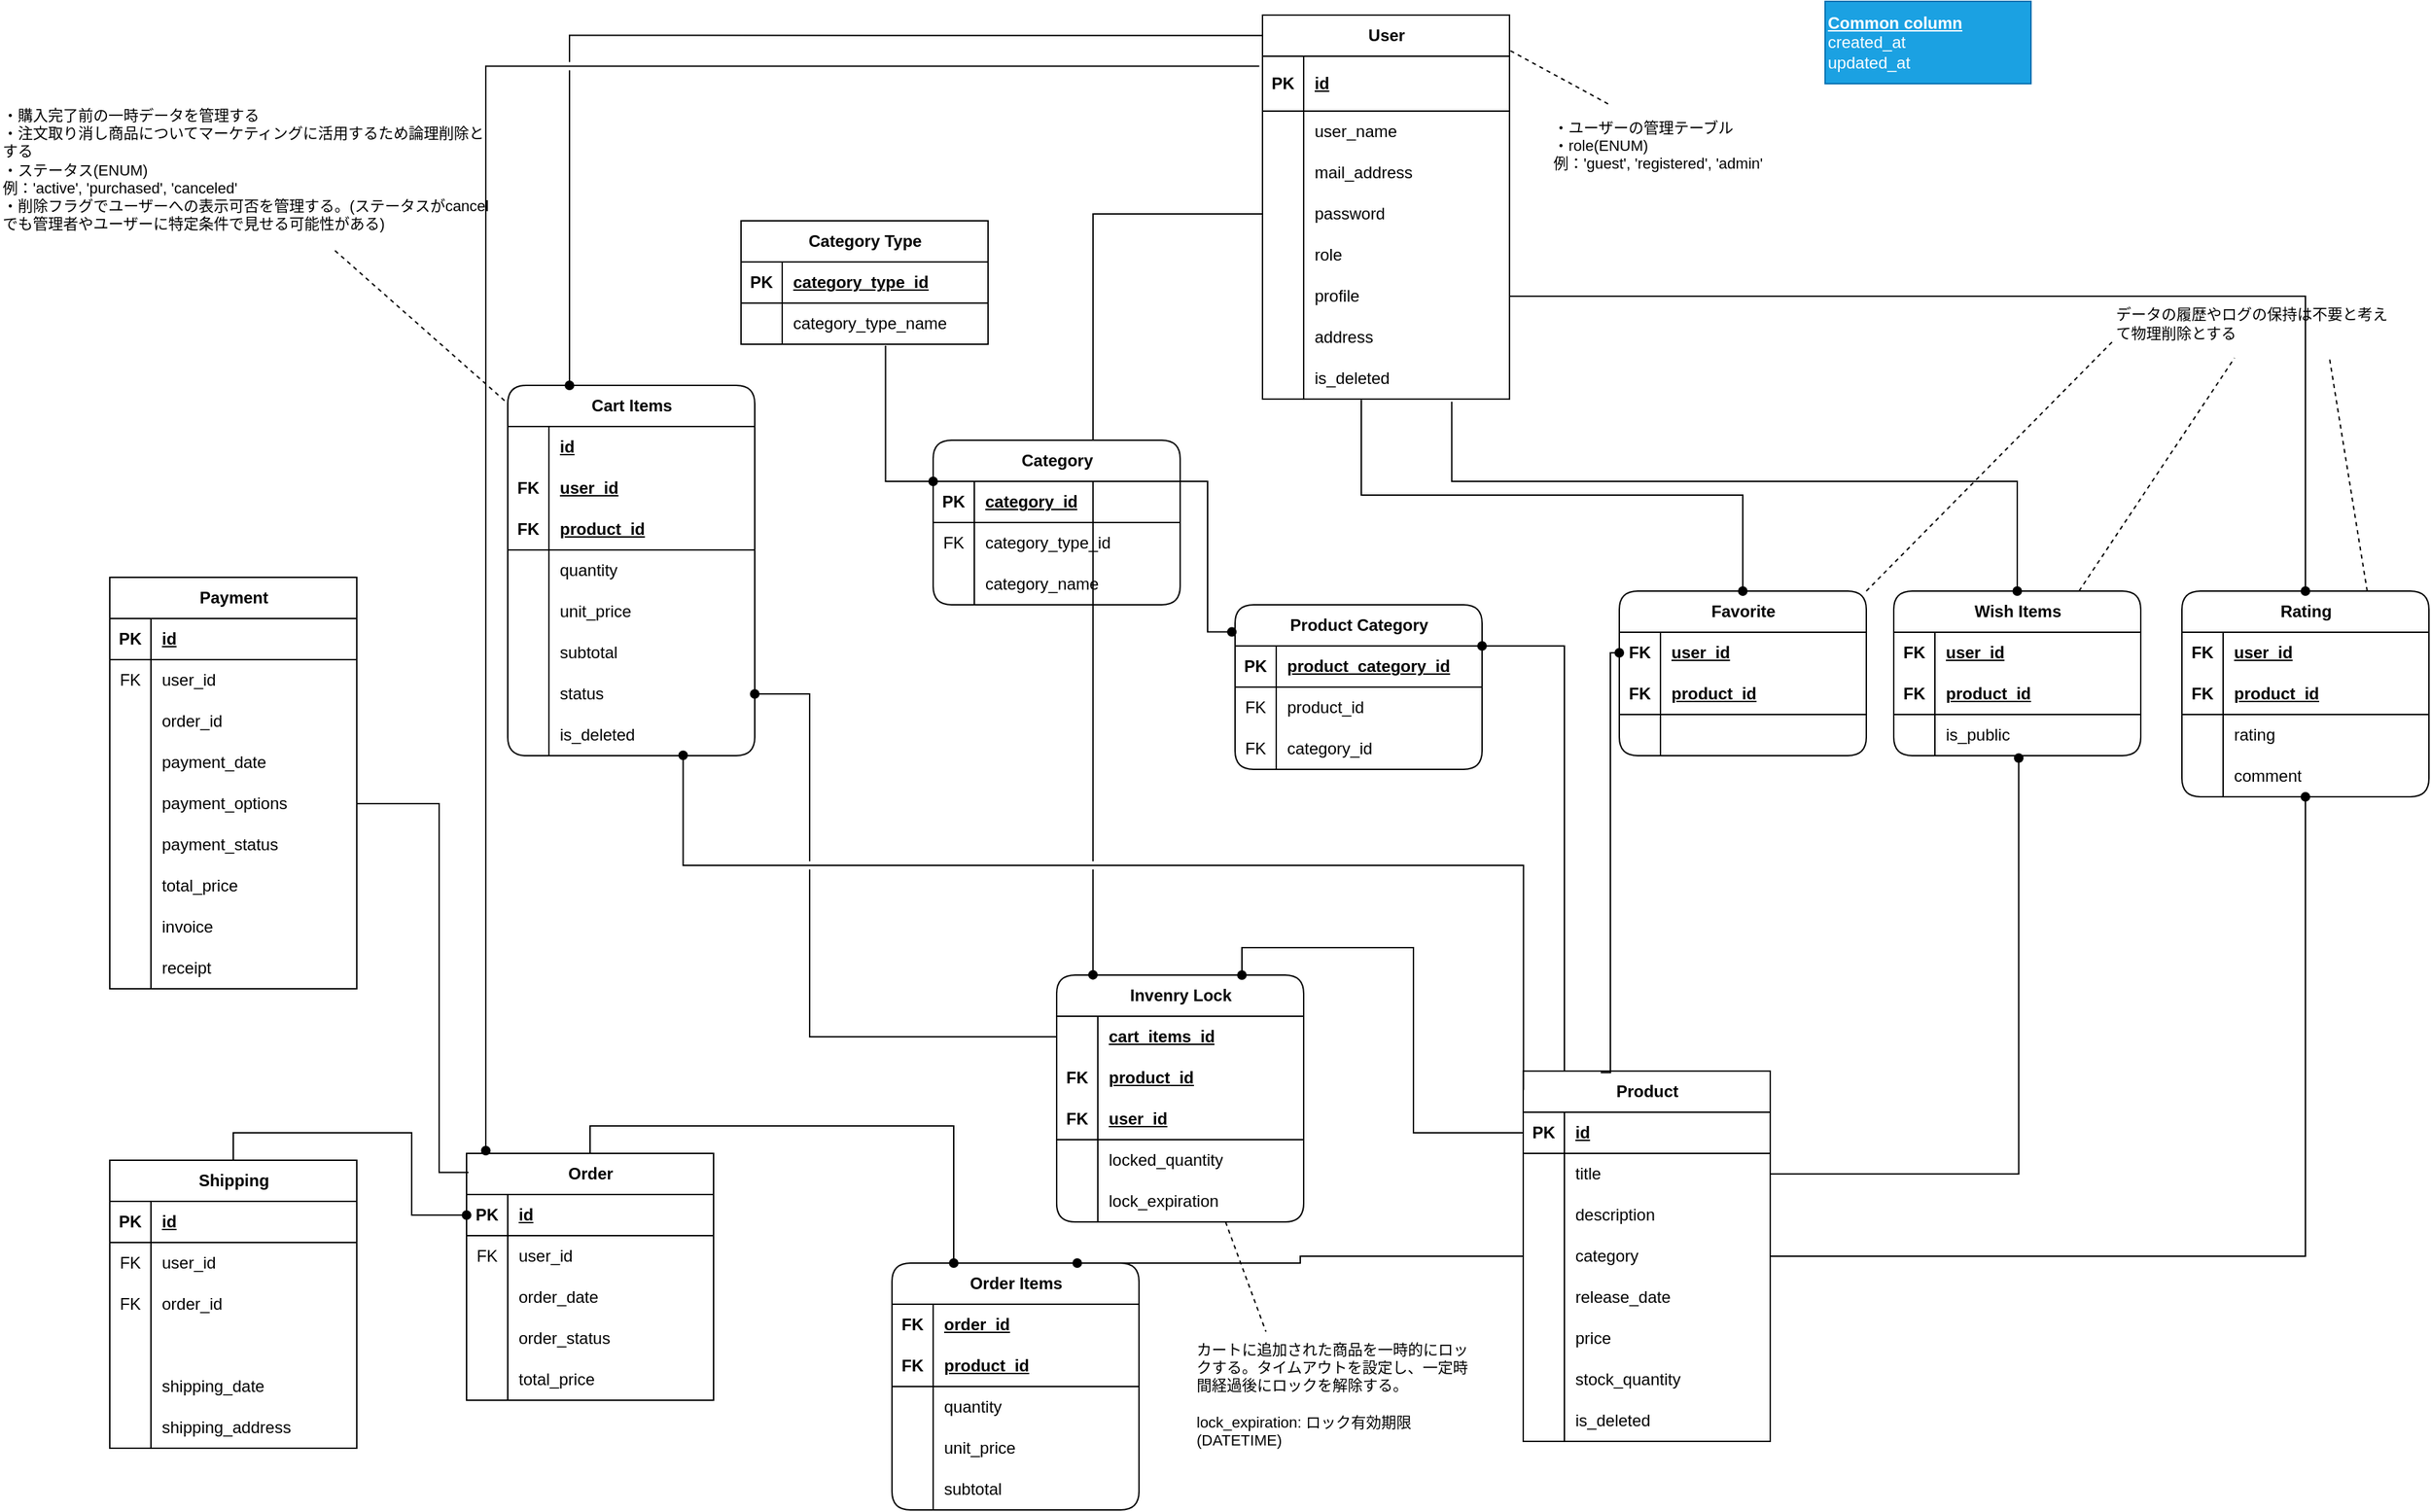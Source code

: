 <mxfile version="24.7.5">
  <diagram name="Page-1" id="7XRcinJzKFGWLMREIN5F">
    <mxGraphModel dx="2446" dy="1259" grid="1" gridSize="10" guides="1" tooltips="1" connect="1" arrows="1" fold="1" page="1" pageScale="1" pageWidth="850" pageHeight="1100" math="0" shadow="0">
      <root>
        <mxCell id="0" />
        <mxCell id="1" parent="0" />
        <mxCell id="dMWLEzJ8gONz_DqhwRwN-1" value="User" style="shape=table;startSize=30;container=1;collapsible=1;childLayout=tableLayout;fixedRows=1;rowLines=0;fontStyle=1;align=center;resizeLast=1;html=1;rounded=0;" vertex="1" parent="1">
          <mxGeometry x="290" y="10" width="180" height="280" as="geometry" />
        </mxCell>
        <mxCell id="dMWLEzJ8gONz_DqhwRwN-2" value="" style="shape=tableRow;horizontal=0;startSize=0;swimlaneHead=0;swimlaneBody=0;fillColor=none;collapsible=0;dropTarget=0;points=[[0,0.5],[1,0.5]];portConstraint=eastwest;top=0;left=0;right=0;bottom=1;" vertex="1" parent="dMWLEzJ8gONz_DqhwRwN-1">
          <mxGeometry y="30" width="180" height="40" as="geometry" />
        </mxCell>
        <mxCell id="dMWLEzJ8gONz_DqhwRwN-3" value="PK" style="shape=partialRectangle;connectable=0;fillColor=none;top=0;left=0;bottom=0;right=0;fontStyle=1;overflow=hidden;whiteSpace=wrap;html=1;" vertex="1" parent="dMWLEzJ8gONz_DqhwRwN-2">
          <mxGeometry width="30" height="40" as="geometry">
            <mxRectangle width="30" height="40" as="alternateBounds" />
          </mxGeometry>
        </mxCell>
        <mxCell id="dMWLEzJ8gONz_DqhwRwN-4" value="id" style="shape=partialRectangle;connectable=0;fillColor=none;top=0;left=0;bottom=0;right=0;align=left;spacingLeft=6;fontStyle=5;overflow=hidden;whiteSpace=wrap;html=1;" vertex="1" parent="dMWLEzJ8gONz_DqhwRwN-2">
          <mxGeometry x="30" width="150" height="40" as="geometry">
            <mxRectangle width="150" height="40" as="alternateBounds" />
          </mxGeometry>
        </mxCell>
        <mxCell id="dMWLEzJ8gONz_DqhwRwN-5" value="" style="shape=tableRow;horizontal=0;startSize=0;swimlaneHead=0;swimlaneBody=0;fillColor=none;collapsible=0;dropTarget=0;points=[[0,0.5],[1,0.5]];portConstraint=eastwest;top=0;left=0;right=0;bottom=0;" vertex="1" parent="dMWLEzJ8gONz_DqhwRwN-1">
          <mxGeometry y="70" width="180" height="30" as="geometry" />
        </mxCell>
        <mxCell id="dMWLEzJ8gONz_DqhwRwN-6" value="" style="shape=partialRectangle;connectable=0;fillColor=none;top=0;left=0;bottom=0;right=0;editable=1;overflow=hidden;whiteSpace=wrap;html=1;" vertex="1" parent="dMWLEzJ8gONz_DqhwRwN-5">
          <mxGeometry width="30" height="30" as="geometry">
            <mxRectangle width="30" height="30" as="alternateBounds" />
          </mxGeometry>
        </mxCell>
        <mxCell id="dMWLEzJ8gONz_DqhwRwN-7" value="user_name" style="shape=partialRectangle;connectable=0;fillColor=none;top=0;left=0;bottom=0;right=0;align=left;spacingLeft=6;overflow=hidden;whiteSpace=wrap;html=1;" vertex="1" parent="dMWLEzJ8gONz_DqhwRwN-5">
          <mxGeometry x="30" width="150" height="30" as="geometry">
            <mxRectangle width="150" height="30" as="alternateBounds" />
          </mxGeometry>
        </mxCell>
        <mxCell id="dMWLEzJ8gONz_DqhwRwN-8" style="shape=tableRow;horizontal=0;startSize=0;swimlaneHead=0;swimlaneBody=0;fillColor=none;collapsible=0;dropTarget=0;points=[[0,0.5],[1,0.5]];portConstraint=eastwest;top=0;left=0;right=0;bottom=0;" vertex="1" parent="dMWLEzJ8gONz_DqhwRwN-1">
          <mxGeometry y="100" width="180" height="30" as="geometry" />
        </mxCell>
        <mxCell id="dMWLEzJ8gONz_DqhwRwN-9" style="shape=partialRectangle;connectable=0;fillColor=none;top=0;left=0;bottom=0;right=0;editable=1;overflow=hidden;whiteSpace=wrap;html=1;" vertex="1" parent="dMWLEzJ8gONz_DqhwRwN-8">
          <mxGeometry width="30" height="30" as="geometry">
            <mxRectangle width="30" height="30" as="alternateBounds" />
          </mxGeometry>
        </mxCell>
        <mxCell id="dMWLEzJ8gONz_DqhwRwN-10" value="mail_address" style="shape=partialRectangle;connectable=0;fillColor=none;top=0;left=0;bottom=0;right=0;align=left;spacingLeft=6;overflow=hidden;whiteSpace=wrap;html=1;" vertex="1" parent="dMWLEzJ8gONz_DqhwRwN-8">
          <mxGeometry x="30" width="150" height="30" as="geometry">
            <mxRectangle width="150" height="30" as="alternateBounds" />
          </mxGeometry>
        </mxCell>
        <mxCell id="dMWLEzJ8gONz_DqhwRwN-11" style="shape=tableRow;horizontal=0;startSize=0;swimlaneHead=0;swimlaneBody=0;fillColor=none;collapsible=0;dropTarget=0;points=[[0,0.5],[1,0.5]];portConstraint=eastwest;top=0;left=0;right=0;bottom=0;" vertex="1" parent="dMWLEzJ8gONz_DqhwRwN-1">
          <mxGeometry y="130" width="180" height="30" as="geometry" />
        </mxCell>
        <mxCell id="dMWLEzJ8gONz_DqhwRwN-12" style="shape=partialRectangle;connectable=0;fillColor=none;top=0;left=0;bottom=0;right=0;editable=1;overflow=hidden;whiteSpace=wrap;html=1;" vertex="1" parent="dMWLEzJ8gONz_DqhwRwN-11">
          <mxGeometry width="30" height="30" as="geometry">
            <mxRectangle width="30" height="30" as="alternateBounds" />
          </mxGeometry>
        </mxCell>
        <mxCell id="dMWLEzJ8gONz_DqhwRwN-13" value="password" style="shape=partialRectangle;connectable=0;fillColor=none;top=0;left=0;bottom=0;right=0;align=left;spacingLeft=6;overflow=hidden;whiteSpace=wrap;html=1;" vertex="1" parent="dMWLEzJ8gONz_DqhwRwN-11">
          <mxGeometry x="30" width="150" height="30" as="geometry">
            <mxRectangle width="150" height="30" as="alternateBounds" />
          </mxGeometry>
        </mxCell>
        <mxCell id="dMWLEzJ8gONz_DqhwRwN-14" value="" style="shape=tableRow;horizontal=0;startSize=0;swimlaneHead=0;swimlaneBody=0;fillColor=none;collapsible=0;dropTarget=0;points=[[0,0.5],[1,0.5]];portConstraint=eastwest;top=0;left=0;right=0;bottom=0;" vertex="1" parent="dMWLEzJ8gONz_DqhwRwN-1">
          <mxGeometry y="160" width="180" height="30" as="geometry" />
        </mxCell>
        <mxCell id="dMWLEzJ8gONz_DqhwRwN-15" value="" style="shape=partialRectangle;connectable=0;fillColor=none;top=0;left=0;bottom=0;right=0;editable=1;overflow=hidden;whiteSpace=wrap;html=1;" vertex="1" parent="dMWLEzJ8gONz_DqhwRwN-14">
          <mxGeometry width="30" height="30" as="geometry">
            <mxRectangle width="30" height="30" as="alternateBounds" />
          </mxGeometry>
        </mxCell>
        <mxCell id="dMWLEzJ8gONz_DqhwRwN-16" value="role" style="shape=partialRectangle;connectable=0;fillColor=none;top=0;left=0;bottom=0;right=0;align=left;spacingLeft=6;overflow=hidden;whiteSpace=wrap;html=1;" vertex="1" parent="dMWLEzJ8gONz_DqhwRwN-14">
          <mxGeometry x="30" width="150" height="30" as="geometry">
            <mxRectangle width="150" height="30" as="alternateBounds" />
          </mxGeometry>
        </mxCell>
        <mxCell id="dMWLEzJ8gONz_DqhwRwN-159" style="shape=tableRow;horizontal=0;startSize=0;swimlaneHead=0;swimlaneBody=0;fillColor=none;collapsible=0;dropTarget=0;points=[[0,0.5],[1,0.5]];portConstraint=eastwest;top=0;left=0;right=0;bottom=0;" vertex="1" parent="dMWLEzJ8gONz_DqhwRwN-1">
          <mxGeometry y="190" width="180" height="30" as="geometry" />
        </mxCell>
        <mxCell id="dMWLEzJ8gONz_DqhwRwN-160" style="shape=partialRectangle;connectable=0;fillColor=none;top=0;left=0;bottom=0;right=0;editable=1;overflow=hidden;whiteSpace=wrap;html=1;" vertex="1" parent="dMWLEzJ8gONz_DqhwRwN-159">
          <mxGeometry width="30" height="30" as="geometry">
            <mxRectangle width="30" height="30" as="alternateBounds" />
          </mxGeometry>
        </mxCell>
        <mxCell id="dMWLEzJ8gONz_DqhwRwN-161" value="profile" style="shape=partialRectangle;connectable=0;fillColor=none;top=0;left=0;bottom=0;right=0;align=left;spacingLeft=6;overflow=hidden;whiteSpace=wrap;html=1;" vertex="1" parent="dMWLEzJ8gONz_DqhwRwN-159">
          <mxGeometry x="30" width="150" height="30" as="geometry">
            <mxRectangle width="150" height="30" as="alternateBounds" />
          </mxGeometry>
        </mxCell>
        <mxCell id="dMWLEzJ8gONz_DqhwRwN-445" style="shape=tableRow;horizontal=0;startSize=0;swimlaneHead=0;swimlaneBody=0;fillColor=none;collapsible=0;dropTarget=0;points=[[0,0.5],[1,0.5]];portConstraint=eastwest;top=0;left=0;right=0;bottom=0;" vertex="1" parent="dMWLEzJ8gONz_DqhwRwN-1">
          <mxGeometry y="220" width="180" height="30" as="geometry" />
        </mxCell>
        <mxCell id="dMWLEzJ8gONz_DqhwRwN-446" style="shape=partialRectangle;connectable=0;fillColor=none;top=0;left=0;bottom=0;right=0;editable=1;overflow=hidden;whiteSpace=wrap;html=1;" vertex="1" parent="dMWLEzJ8gONz_DqhwRwN-445">
          <mxGeometry width="30" height="30" as="geometry">
            <mxRectangle width="30" height="30" as="alternateBounds" />
          </mxGeometry>
        </mxCell>
        <mxCell id="dMWLEzJ8gONz_DqhwRwN-447" value="address" style="shape=partialRectangle;connectable=0;fillColor=none;top=0;left=0;bottom=0;right=0;align=left;spacingLeft=6;overflow=hidden;whiteSpace=wrap;html=1;" vertex="1" parent="dMWLEzJ8gONz_DqhwRwN-445">
          <mxGeometry x="30" width="150" height="30" as="geometry">
            <mxRectangle width="150" height="30" as="alternateBounds" />
          </mxGeometry>
        </mxCell>
        <mxCell id="dMWLEzJ8gONz_DqhwRwN-407" style="shape=tableRow;horizontal=0;startSize=0;swimlaneHead=0;swimlaneBody=0;fillColor=none;collapsible=0;dropTarget=0;points=[[0,0.5],[1,0.5]];portConstraint=eastwest;top=0;left=0;right=0;bottom=0;" vertex="1" parent="dMWLEzJ8gONz_DqhwRwN-1">
          <mxGeometry y="250" width="180" height="30" as="geometry" />
        </mxCell>
        <mxCell id="dMWLEzJ8gONz_DqhwRwN-408" style="shape=partialRectangle;connectable=0;fillColor=none;top=0;left=0;bottom=0;right=0;editable=1;overflow=hidden;whiteSpace=wrap;html=1;" vertex="1" parent="dMWLEzJ8gONz_DqhwRwN-407">
          <mxGeometry width="30" height="30" as="geometry">
            <mxRectangle width="30" height="30" as="alternateBounds" />
          </mxGeometry>
        </mxCell>
        <mxCell id="dMWLEzJ8gONz_DqhwRwN-409" value="is_deleted" style="shape=partialRectangle;connectable=0;fillColor=none;top=0;left=0;bottom=0;right=0;align=left;spacingLeft=6;overflow=hidden;whiteSpace=wrap;html=1;" vertex="1" parent="dMWLEzJ8gONz_DqhwRwN-407">
          <mxGeometry x="30" width="150" height="30" as="geometry">
            <mxRectangle width="150" height="30" as="alternateBounds" />
          </mxGeometry>
        </mxCell>
        <mxCell id="dMWLEzJ8gONz_DqhwRwN-41" value="&lt;div style=&quot;font-size: 12px;&quot;&gt;&lt;b style=&quot;&quot;&gt;&lt;u style=&quot;&quot;&gt;&lt;font style=&quot;font-size: 12px;&quot;&gt;Common column&lt;/font&gt;&lt;/u&gt;&lt;/b&gt;&lt;/div&gt;&lt;div style=&quot;font-size: 12px;&quot;&gt;&lt;font style=&quot;font-size: 12px;&quot;&gt;created_at&lt;br&gt;updated_at&lt;/font&gt;&lt;br&gt;&lt;/div&gt;" style="text;html=1;align=left;verticalAlign=middle;whiteSpace=wrap;rounded=0;fontSize=9;fillColor=#1ba1e2;fontColor=#ffffff;strokeColor=#006EAF;" vertex="1" parent="1">
          <mxGeometry x="700" width="150" height="60" as="geometry" />
        </mxCell>
        <mxCell id="dMWLEzJ8gONz_DqhwRwN-104" value="Product" style="shape=table;startSize=30;container=1;collapsible=1;childLayout=tableLayout;fixedRows=1;rowLines=0;fontStyle=1;align=center;resizeLast=1;html=1;rounded=0;" vertex="1" parent="1">
          <mxGeometry x="480" y="780" width="180" height="270" as="geometry" />
        </mxCell>
        <mxCell id="dMWLEzJ8gONz_DqhwRwN-105" value="" style="shape=tableRow;horizontal=0;startSize=0;swimlaneHead=0;swimlaneBody=0;fillColor=none;collapsible=0;dropTarget=0;points=[[0,0.5],[1,0.5]];portConstraint=eastwest;top=0;left=0;right=0;bottom=1;" vertex="1" parent="dMWLEzJ8gONz_DqhwRwN-104">
          <mxGeometry y="30" width="180" height="30" as="geometry" />
        </mxCell>
        <mxCell id="dMWLEzJ8gONz_DqhwRwN-106" value="PK" style="shape=partialRectangle;connectable=0;fillColor=none;top=0;left=0;bottom=0;right=0;fontStyle=1;overflow=hidden;whiteSpace=wrap;html=1;" vertex="1" parent="dMWLEzJ8gONz_DqhwRwN-105">
          <mxGeometry width="30" height="30" as="geometry">
            <mxRectangle width="30" height="30" as="alternateBounds" />
          </mxGeometry>
        </mxCell>
        <mxCell id="dMWLEzJ8gONz_DqhwRwN-107" value="id" style="shape=partialRectangle;connectable=0;fillColor=none;top=0;left=0;bottom=0;right=0;align=left;spacingLeft=6;fontStyle=5;overflow=hidden;whiteSpace=wrap;html=1;" vertex="1" parent="dMWLEzJ8gONz_DqhwRwN-105">
          <mxGeometry x="30" width="150" height="30" as="geometry">
            <mxRectangle width="150" height="30" as="alternateBounds" />
          </mxGeometry>
        </mxCell>
        <mxCell id="dMWLEzJ8gONz_DqhwRwN-120" style="shape=tableRow;horizontal=0;startSize=0;swimlaneHead=0;swimlaneBody=0;fillColor=none;collapsible=0;dropTarget=0;points=[[0,0.5],[1,0.5]];portConstraint=eastwest;top=0;left=0;right=0;bottom=0;" vertex="1" parent="dMWLEzJ8gONz_DqhwRwN-104">
          <mxGeometry y="60" width="180" height="30" as="geometry" />
        </mxCell>
        <mxCell id="dMWLEzJ8gONz_DqhwRwN-121" style="shape=partialRectangle;connectable=0;fillColor=none;top=0;left=0;bottom=0;right=0;editable=1;overflow=hidden;whiteSpace=wrap;html=1;" vertex="1" parent="dMWLEzJ8gONz_DqhwRwN-120">
          <mxGeometry width="30" height="30" as="geometry">
            <mxRectangle width="30" height="30" as="alternateBounds" />
          </mxGeometry>
        </mxCell>
        <mxCell id="dMWLEzJ8gONz_DqhwRwN-122" value="title" style="shape=partialRectangle;connectable=0;fillColor=none;top=0;left=0;bottom=0;right=0;align=left;spacingLeft=6;overflow=hidden;whiteSpace=wrap;html=1;" vertex="1" parent="dMWLEzJ8gONz_DqhwRwN-120">
          <mxGeometry x="30" width="150" height="30" as="geometry">
            <mxRectangle width="150" height="30" as="alternateBounds" />
          </mxGeometry>
        </mxCell>
        <mxCell id="dMWLEzJ8gONz_DqhwRwN-200" style="shape=tableRow;horizontal=0;startSize=0;swimlaneHead=0;swimlaneBody=0;fillColor=none;collapsible=0;dropTarget=0;points=[[0,0.5],[1,0.5]];portConstraint=eastwest;top=0;left=0;right=0;bottom=0;" vertex="1" parent="dMWLEzJ8gONz_DqhwRwN-104">
          <mxGeometry y="90" width="180" height="30" as="geometry" />
        </mxCell>
        <mxCell id="dMWLEzJ8gONz_DqhwRwN-201" style="shape=partialRectangle;connectable=0;fillColor=none;top=0;left=0;bottom=0;right=0;editable=1;overflow=hidden;whiteSpace=wrap;html=1;" vertex="1" parent="dMWLEzJ8gONz_DqhwRwN-200">
          <mxGeometry width="30" height="30" as="geometry">
            <mxRectangle width="30" height="30" as="alternateBounds" />
          </mxGeometry>
        </mxCell>
        <mxCell id="dMWLEzJ8gONz_DqhwRwN-202" value="description" style="shape=partialRectangle;connectable=0;fillColor=none;top=0;left=0;bottom=0;right=0;align=left;spacingLeft=6;overflow=hidden;whiteSpace=wrap;html=1;" vertex="1" parent="dMWLEzJ8gONz_DqhwRwN-200">
          <mxGeometry x="30" width="150" height="30" as="geometry">
            <mxRectangle width="150" height="30" as="alternateBounds" />
          </mxGeometry>
        </mxCell>
        <mxCell id="dMWLEzJ8gONz_DqhwRwN-108" value="" style="shape=tableRow;horizontal=0;startSize=0;swimlaneHead=0;swimlaneBody=0;fillColor=none;collapsible=0;dropTarget=0;points=[[0,0.5],[1,0.5]];portConstraint=eastwest;top=0;left=0;right=0;bottom=0;" vertex="1" parent="dMWLEzJ8gONz_DqhwRwN-104">
          <mxGeometry y="120" width="180" height="30" as="geometry" />
        </mxCell>
        <mxCell id="dMWLEzJ8gONz_DqhwRwN-109" value="" style="shape=partialRectangle;connectable=0;fillColor=none;top=0;left=0;bottom=0;right=0;editable=1;overflow=hidden;whiteSpace=wrap;html=1;" vertex="1" parent="dMWLEzJ8gONz_DqhwRwN-108">
          <mxGeometry width="30" height="30" as="geometry">
            <mxRectangle width="30" height="30" as="alternateBounds" />
          </mxGeometry>
        </mxCell>
        <mxCell id="dMWLEzJ8gONz_DqhwRwN-110" value="category" style="shape=partialRectangle;connectable=0;fillColor=none;top=0;left=0;bottom=0;right=0;align=left;spacingLeft=6;overflow=hidden;whiteSpace=wrap;html=1;" vertex="1" parent="dMWLEzJ8gONz_DqhwRwN-108">
          <mxGeometry x="30" width="150" height="30" as="geometry">
            <mxRectangle width="150" height="30" as="alternateBounds" />
          </mxGeometry>
        </mxCell>
        <mxCell id="dMWLEzJ8gONz_DqhwRwN-111" style="shape=tableRow;horizontal=0;startSize=0;swimlaneHead=0;swimlaneBody=0;fillColor=none;collapsible=0;dropTarget=0;points=[[0,0.5],[1,0.5]];portConstraint=eastwest;top=0;left=0;right=0;bottom=0;" vertex="1" parent="dMWLEzJ8gONz_DqhwRwN-104">
          <mxGeometry y="150" width="180" height="30" as="geometry" />
        </mxCell>
        <mxCell id="dMWLEzJ8gONz_DqhwRwN-112" style="shape=partialRectangle;connectable=0;fillColor=none;top=0;left=0;bottom=0;right=0;editable=1;overflow=hidden;whiteSpace=wrap;html=1;" vertex="1" parent="dMWLEzJ8gONz_DqhwRwN-111">
          <mxGeometry width="30" height="30" as="geometry">
            <mxRectangle width="30" height="30" as="alternateBounds" />
          </mxGeometry>
        </mxCell>
        <mxCell id="dMWLEzJ8gONz_DqhwRwN-113" value="release_date" style="shape=partialRectangle;connectable=0;fillColor=none;top=0;left=0;bottom=0;right=0;align=left;spacingLeft=6;overflow=hidden;whiteSpace=wrap;html=1;" vertex="1" parent="dMWLEzJ8gONz_DqhwRwN-111">
          <mxGeometry x="30" width="150" height="30" as="geometry">
            <mxRectangle width="150" height="30" as="alternateBounds" />
          </mxGeometry>
        </mxCell>
        <mxCell id="dMWLEzJ8gONz_DqhwRwN-135" style="shape=tableRow;horizontal=0;startSize=0;swimlaneHead=0;swimlaneBody=0;fillColor=none;collapsible=0;dropTarget=0;points=[[0,0.5],[1,0.5]];portConstraint=eastwest;top=0;left=0;right=0;bottom=0;" vertex="1" parent="dMWLEzJ8gONz_DqhwRwN-104">
          <mxGeometry y="180" width="180" height="30" as="geometry" />
        </mxCell>
        <mxCell id="dMWLEzJ8gONz_DqhwRwN-136" style="shape=partialRectangle;connectable=0;fillColor=none;top=0;left=0;bottom=0;right=0;editable=1;overflow=hidden;whiteSpace=wrap;html=1;" vertex="1" parent="dMWLEzJ8gONz_DqhwRwN-135">
          <mxGeometry width="30" height="30" as="geometry">
            <mxRectangle width="30" height="30" as="alternateBounds" />
          </mxGeometry>
        </mxCell>
        <mxCell id="dMWLEzJ8gONz_DqhwRwN-137" value="price" style="shape=partialRectangle;connectable=0;fillColor=none;top=0;left=0;bottom=0;right=0;align=left;spacingLeft=6;overflow=hidden;whiteSpace=wrap;html=1;" vertex="1" parent="dMWLEzJ8gONz_DqhwRwN-135">
          <mxGeometry x="30" width="150" height="30" as="geometry">
            <mxRectangle width="150" height="30" as="alternateBounds" />
          </mxGeometry>
        </mxCell>
        <mxCell id="dMWLEzJ8gONz_DqhwRwN-197" style="shape=tableRow;horizontal=0;startSize=0;swimlaneHead=0;swimlaneBody=0;fillColor=none;collapsible=0;dropTarget=0;points=[[0,0.5],[1,0.5]];portConstraint=eastwest;top=0;left=0;right=0;bottom=0;" vertex="1" parent="dMWLEzJ8gONz_DqhwRwN-104">
          <mxGeometry y="210" width="180" height="30" as="geometry" />
        </mxCell>
        <mxCell id="dMWLEzJ8gONz_DqhwRwN-198" style="shape=partialRectangle;connectable=0;fillColor=none;top=0;left=0;bottom=0;right=0;editable=1;overflow=hidden;whiteSpace=wrap;html=1;" vertex="1" parent="dMWLEzJ8gONz_DqhwRwN-197">
          <mxGeometry width="30" height="30" as="geometry">
            <mxRectangle width="30" height="30" as="alternateBounds" />
          </mxGeometry>
        </mxCell>
        <mxCell id="dMWLEzJ8gONz_DqhwRwN-199" value="stock_quantity" style="shape=partialRectangle;connectable=0;fillColor=none;top=0;left=0;bottom=0;right=0;align=left;spacingLeft=6;overflow=hidden;whiteSpace=wrap;html=1;" vertex="1" parent="dMWLEzJ8gONz_DqhwRwN-197">
          <mxGeometry x="30" width="150" height="30" as="geometry">
            <mxRectangle width="150" height="30" as="alternateBounds" />
          </mxGeometry>
        </mxCell>
        <mxCell id="dMWLEzJ8gONz_DqhwRwN-411" style="shape=tableRow;horizontal=0;startSize=0;swimlaneHead=0;swimlaneBody=0;fillColor=none;collapsible=0;dropTarget=0;points=[[0,0.5],[1,0.5]];portConstraint=eastwest;top=0;left=0;right=0;bottom=0;" vertex="1" parent="dMWLEzJ8gONz_DqhwRwN-104">
          <mxGeometry y="240" width="180" height="30" as="geometry" />
        </mxCell>
        <mxCell id="dMWLEzJ8gONz_DqhwRwN-412" style="shape=partialRectangle;connectable=0;fillColor=none;top=0;left=0;bottom=0;right=0;editable=1;overflow=hidden;whiteSpace=wrap;html=1;" vertex="1" parent="dMWLEzJ8gONz_DqhwRwN-411">
          <mxGeometry width="30" height="30" as="geometry">
            <mxRectangle width="30" height="30" as="alternateBounds" />
          </mxGeometry>
        </mxCell>
        <mxCell id="dMWLEzJ8gONz_DqhwRwN-413" value="is_deleted" style="shape=partialRectangle;connectable=0;fillColor=none;top=0;left=0;bottom=0;right=0;align=left;spacingLeft=6;overflow=hidden;whiteSpace=wrap;html=1;" vertex="1" parent="dMWLEzJ8gONz_DqhwRwN-411">
          <mxGeometry x="30" width="150" height="30" as="geometry">
            <mxRectangle width="150" height="30" as="alternateBounds" />
          </mxGeometry>
        </mxCell>
        <mxCell id="dMWLEzJ8gONz_DqhwRwN-162" value="Order" style="shape=table;startSize=30;container=1;collapsible=1;childLayout=tableLayout;fixedRows=1;rowLines=0;fontStyle=1;align=center;resizeLast=1;html=1;rounded=0;" vertex="1" parent="1">
          <mxGeometry x="-290" y="840" width="180" height="180" as="geometry" />
        </mxCell>
        <mxCell id="dMWLEzJ8gONz_DqhwRwN-163" value="" style="shape=tableRow;horizontal=0;startSize=0;swimlaneHead=0;swimlaneBody=0;fillColor=none;collapsible=0;dropTarget=0;points=[[0,0.5],[1,0.5]];portConstraint=eastwest;top=0;left=0;right=0;bottom=1;" vertex="1" parent="dMWLEzJ8gONz_DqhwRwN-162">
          <mxGeometry y="30" width="180" height="30" as="geometry" />
        </mxCell>
        <mxCell id="dMWLEzJ8gONz_DqhwRwN-164" value="PK" style="shape=partialRectangle;connectable=0;fillColor=none;top=0;left=0;bottom=0;right=0;fontStyle=1;overflow=hidden;whiteSpace=wrap;html=1;" vertex="1" parent="dMWLEzJ8gONz_DqhwRwN-163">
          <mxGeometry width="30" height="30" as="geometry">
            <mxRectangle width="30" height="30" as="alternateBounds" />
          </mxGeometry>
        </mxCell>
        <mxCell id="dMWLEzJ8gONz_DqhwRwN-165" value="id" style="shape=partialRectangle;connectable=0;fillColor=none;top=0;left=0;bottom=0;right=0;align=left;spacingLeft=6;fontStyle=5;overflow=hidden;whiteSpace=wrap;html=1;" vertex="1" parent="dMWLEzJ8gONz_DqhwRwN-163">
          <mxGeometry x="30" width="150" height="30" as="geometry">
            <mxRectangle width="150" height="30" as="alternateBounds" />
          </mxGeometry>
        </mxCell>
        <mxCell id="dMWLEzJ8gONz_DqhwRwN-191" style="shape=tableRow;horizontal=0;startSize=0;swimlaneHead=0;swimlaneBody=0;fillColor=none;collapsible=0;dropTarget=0;points=[[0,0.5],[1,0.5]];portConstraint=eastwest;top=0;left=0;right=0;bottom=0;" vertex="1" parent="dMWLEzJ8gONz_DqhwRwN-162">
          <mxGeometry y="60" width="180" height="30" as="geometry" />
        </mxCell>
        <mxCell id="dMWLEzJ8gONz_DqhwRwN-192" value="FK" style="shape=partialRectangle;connectable=0;fillColor=none;top=0;left=0;bottom=0;right=0;editable=1;overflow=hidden;whiteSpace=wrap;html=1;" vertex="1" parent="dMWLEzJ8gONz_DqhwRwN-191">
          <mxGeometry width="30" height="30" as="geometry">
            <mxRectangle width="30" height="30" as="alternateBounds" />
          </mxGeometry>
        </mxCell>
        <mxCell id="dMWLEzJ8gONz_DqhwRwN-193" value="user_id" style="shape=partialRectangle;connectable=0;fillColor=none;top=0;left=0;bottom=0;right=0;align=left;spacingLeft=6;overflow=hidden;whiteSpace=wrap;html=1;" vertex="1" parent="dMWLEzJ8gONz_DqhwRwN-191">
          <mxGeometry x="30" width="150" height="30" as="geometry">
            <mxRectangle width="150" height="30" as="alternateBounds" />
          </mxGeometry>
        </mxCell>
        <mxCell id="dMWLEzJ8gONz_DqhwRwN-166" style="shape=tableRow;horizontal=0;startSize=0;swimlaneHead=0;swimlaneBody=0;fillColor=none;collapsible=0;dropTarget=0;points=[[0,0.5],[1,0.5]];portConstraint=eastwest;top=0;left=0;right=0;bottom=0;" vertex="1" parent="dMWLEzJ8gONz_DqhwRwN-162">
          <mxGeometry y="90" width="180" height="30" as="geometry" />
        </mxCell>
        <mxCell id="dMWLEzJ8gONz_DqhwRwN-167" style="shape=partialRectangle;connectable=0;fillColor=none;top=0;left=0;bottom=0;right=0;editable=1;overflow=hidden;whiteSpace=wrap;html=1;" vertex="1" parent="dMWLEzJ8gONz_DqhwRwN-166">
          <mxGeometry width="30" height="30" as="geometry">
            <mxRectangle width="30" height="30" as="alternateBounds" />
          </mxGeometry>
        </mxCell>
        <mxCell id="dMWLEzJ8gONz_DqhwRwN-168" value="order_date" style="shape=partialRectangle;connectable=0;fillColor=none;top=0;left=0;bottom=0;right=0;align=left;spacingLeft=6;overflow=hidden;whiteSpace=wrap;html=1;" vertex="1" parent="dMWLEzJ8gONz_DqhwRwN-166">
          <mxGeometry x="30" width="150" height="30" as="geometry">
            <mxRectangle width="150" height="30" as="alternateBounds" />
          </mxGeometry>
        </mxCell>
        <mxCell id="dMWLEzJ8gONz_DqhwRwN-169" style="shape=tableRow;horizontal=0;startSize=0;swimlaneHead=0;swimlaneBody=0;fillColor=none;collapsible=0;dropTarget=0;points=[[0,0.5],[1,0.5]];portConstraint=eastwest;top=0;left=0;right=0;bottom=0;" vertex="1" parent="dMWLEzJ8gONz_DqhwRwN-162">
          <mxGeometry y="120" width="180" height="30" as="geometry" />
        </mxCell>
        <mxCell id="dMWLEzJ8gONz_DqhwRwN-170" style="shape=partialRectangle;connectable=0;fillColor=none;top=0;left=0;bottom=0;right=0;editable=1;overflow=hidden;whiteSpace=wrap;html=1;" vertex="1" parent="dMWLEzJ8gONz_DqhwRwN-169">
          <mxGeometry width="30" height="30" as="geometry">
            <mxRectangle width="30" height="30" as="alternateBounds" />
          </mxGeometry>
        </mxCell>
        <mxCell id="dMWLEzJ8gONz_DqhwRwN-171" value="order_status" style="shape=partialRectangle;connectable=0;fillColor=none;top=0;left=0;bottom=0;right=0;align=left;spacingLeft=6;overflow=hidden;whiteSpace=wrap;html=1;" vertex="1" parent="dMWLEzJ8gONz_DqhwRwN-169">
          <mxGeometry x="30" width="150" height="30" as="geometry">
            <mxRectangle width="150" height="30" as="alternateBounds" />
          </mxGeometry>
        </mxCell>
        <mxCell id="dMWLEzJ8gONz_DqhwRwN-172" value="" style="shape=tableRow;horizontal=0;startSize=0;swimlaneHead=0;swimlaneBody=0;fillColor=none;collapsible=0;dropTarget=0;points=[[0,0.5],[1,0.5]];portConstraint=eastwest;top=0;left=0;right=0;bottom=0;" vertex="1" parent="dMWLEzJ8gONz_DqhwRwN-162">
          <mxGeometry y="150" width="180" height="30" as="geometry" />
        </mxCell>
        <mxCell id="dMWLEzJ8gONz_DqhwRwN-173" value="" style="shape=partialRectangle;connectable=0;fillColor=none;top=0;left=0;bottom=0;right=0;editable=1;overflow=hidden;whiteSpace=wrap;html=1;" vertex="1" parent="dMWLEzJ8gONz_DqhwRwN-172">
          <mxGeometry width="30" height="30" as="geometry">
            <mxRectangle width="30" height="30" as="alternateBounds" />
          </mxGeometry>
        </mxCell>
        <mxCell id="dMWLEzJ8gONz_DqhwRwN-174" value="total_price" style="shape=partialRectangle;connectable=0;fillColor=none;top=0;left=0;bottom=0;right=0;align=left;spacingLeft=6;overflow=hidden;whiteSpace=wrap;html=1;" vertex="1" parent="dMWLEzJ8gONz_DqhwRwN-172">
          <mxGeometry x="30" width="150" height="30" as="geometry">
            <mxRectangle width="150" height="30" as="alternateBounds" />
          </mxGeometry>
        </mxCell>
        <mxCell id="dMWLEzJ8gONz_DqhwRwN-203" value="Order Items" style="shape=table;startSize=30;container=1;collapsible=1;childLayout=tableLayout;fixedRows=1;rowLines=0;fontStyle=1;align=center;resizeLast=1;html=1;rounded=1;" vertex="1" parent="1">
          <mxGeometry x="20" y="920" width="180" height="180" as="geometry" />
        </mxCell>
        <mxCell id="dMWLEzJ8gONz_DqhwRwN-204" value="" style="shape=tableRow;horizontal=0;startSize=0;swimlaneHead=0;swimlaneBody=0;fillColor=none;collapsible=0;dropTarget=0;points=[[0,0.5],[1,0.5]];portConstraint=eastwest;top=0;left=0;right=0;bottom=0;flipH=0;dashed=1;dashPattern=1 4;strokeColor=default;swimlaneLine=0;" vertex="1" parent="dMWLEzJ8gONz_DqhwRwN-203">
          <mxGeometry y="30" width="180" height="30" as="geometry" />
        </mxCell>
        <mxCell id="dMWLEzJ8gONz_DqhwRwN-205" value="FK" style="shape=partialRectangle;connectable=0;fillColor=none;top=0;left=0;bottom=0;right=0;fontStyle=1;overflow=hidden;whiteSpace=wrap;html=1;" vertex="1" parent="dMWLEzJ8gONz_DqhwRwN-204">
          <mxGeometry width="30" height="30" as="geometry">
            <mxRectangle width="30" height="30" as="alternateBounds" />
          </mxGeometry>
        </mxCell>
        <mxCell id="dMWLEzJ8gONz_DqhwRwN-206" value="order_id" style="shape=partialRectangle;connectable=0;fillColor=none;top=0;left=0;bottom=0;right=0;align=left;spacingLeft=6;fontStyle=5;overflow=hidden;whiteSpace=wrap;html=1;" vertex="1" parent="dMWLEzJ8gONz_DqhwRwN-204">
          <mxGeometry x="30" width="150" height="30" as="geometry">
            <mxRectangle width="150" height="30" as="alternateBounds" />
          </mxGeometry>
        </mxCell>
        <mxCell id="dMWLEzJ8gONz_DqhwRwN-223" style="shape=tableRow;horizontal=0;startSize=0;swimlaneHead=0;swimlaneBody=0;fillColor=none;collapsible=0;dropTarget=0;points=[[0,0.5],[1,0.5]];portConstraint=eastwest;top=0;left=0;right=0;bottom=1;" vertex="1" parent="dMWLEzJ8gONz_DqhwRwN-203">
          <mxGeometry y="60" width="180" height="30" as="geometry" />
        </mxCell>
        <mxCell id="dMWLEzJ8gONz_DqhwRwN-224" value="FK" style="shape=partialRectangle;connectable=0;fillColor=none;top=0;left=0;bottom=0;right=0;fontStyle=1;overflow=hidden;whiteSpace=wrap;html=1;" vertex="1" parent="dMWLEzJ8gONz_DqhwRwN-223">
          <mxGeometry width="30" height="30" as="geometry">
            <mxRectangle width="30" height="30" as="alternateBounds" />
          </mxGeometry>
        </mxCell>
        <mxCell id="dMWLEzJ8gONz_DqhwRwN-225" value="product_id" style="shape=partialRectangle;connectable=0;fillColor=none;top=0;left=0;bottom=0;right=0;align=left;spacingLeft=6;fontStyle=5;overflow=hidden;whiteSpace=wrap;html=1;" vertex="1" parent="dMWLEzJ8gONz_DqhwRwN-223">
          <mxGeometry x="30" width="150" height="30" as="geometry">
            <mxRectangle width="150" height="30" as="alternateBounds" />
          </mxGeometry>
        </mxCell>
        <mxCell id="dMWLEzJ8gONz_DqhwRwN-213" style="shape=tableRow;horizontal=0;startSize=0;swimlaneHead=0;swimlaneBody=0;fillColor=none;collapsible=0;dropTarget=0;points=[[0,0.5],[1,0.5]];portConstraint=eastwest;top=0;left=0;right=0;bottom=0;" vertex="1" parent="dMWLEzJ8gONz_DqhwRwN-203">
          <mxGeometry y="90" width="180" height="30" as="geometry" />
        </mxCell>
        <mxCell id="dMWLEzJ8gONz_DqhwRwN-214" style="shape=partialRectangle;connectable=0;fillColor=none;top=0;left=0;bottom=0;right=0;editable=1;overflow=hidden;whiteSpace=wrap;html=1;" vertex="1" parent="dMWLEzJ8gONz_DqhwRwN-213">
          <mxGeometry width="30" height="30" as="geometry">
            <mxRectangle width="30" height="30" as="alternateBounds" />
          </mxGeometry>
        </mxCell>
        <mxCell id="dMWLEzJ8gONz_DqhwRwN-215" value="quantity" style="shape=partialRectangle;connectable=0;fillColor=none;top=0;left=0;bottom=0;right=0;align=left;spacingLeft=6;overflow=hidden;whiteSpace=wrap;html=1;" vertex="1" parent="dMWLEzJ8gONz_DqhwRwN-213">
          <mxGeometry x="30" width="150" height="30" as="geometry">
            <mxRectangle width="150" height="30" as="alternateBounds" />
          </mxGeometry>
        </mxCell>
        <mxCell id="dMWLEzJ8gONz_DqhwRwN-216" style="shape=tableRow;horizontal=0;startSize=0;swimlaneHead=0;swimlaneBody=0;fillColor=none;collapsible=0;dropTarget=0;points=[[0,0.5],[1,0.5]];portConstraint=eastwest;top=0;left=0;right=0;bottom=0;" vertex="1" parent="dMWLEzJ8gONz_DqhwRwN-203">
          <mxGeometry y="120" width="180" height="30" as="geometry" />
        </mxCell>
        <mxCell id="dMWLEzJ8gONz_DqhwRwN-217" style="shape=partialRectangle;connectable=0;fillColor=none;top=0;left=0;bottom=0;right=0;editable=1;overflow=hidden;whiteSpace=wrap;html=1;" vertex="1" parent="dMWLEzJ8gONz_DqhwRwN-216">
          <mxGeometry width="30" height="30" as="geometry">
            <mxRectangle width="30" height="30" as="alternateBounds" />
          </mxGeometry>
        </mxCell>
        <mxCell id="dMWLEzJ8gONz_DqhwRwN-218" value="unit_price" style="shape=partialRectangle;connectable=0;fillColor=none;top=0;left=0;bottom=0;right=0;align=left;spacingLeft=6;overflow=hidden;whiteSpace=wrap;html=1;" vertex="1" parent="dMWLEzJ8gONz_DqhwRwN-216">
          <mxGeometry x="30" width="150" height="30" as="geometry">
            <mxRectangle width="150" height="30" as="alternateBounds" />
          </mxGeometry>
        </mxCell>
        <mxCell id="dMWLEzJ8gONz_DqhwRwN-219" value="" style="shape=tableRow;horizontal=0;startSize=0;swimlaneHead=0;swimlaneBody=0;fillColor=none;collapsible=0;dropTarget=0;points=[[0,0.5],[1,0.5]];portConstraint=eastwest;top=0;left=0;right=0;bottom=0;" vertex="1" parent="dMWLEzJ8gONz_DqhwRwN-203">
          <mxGeometry y="150" width="180" height="30" as="geometry" />
        </mxCell>
        <mxCell id="dMWLEzJ8gONz_DqhwRwN-220" value="" style="shape=partialRectangle;connectable=0;fillColor=none;top=0;left=0;bottom=0;right=0;editable=1;overflow=hidden;whiteSpace=wrap;html=1;" vertex="1" parent="dMWLEzJ8gONz_DqhwRwN-219">
          <mxGeometry width="30" height="30" as="geometry">
            <mxRectangle width="30" height="30" as="alternateBounds" />
          </mxGeometry>
        </mxCell>
        <mxCell id="dMWLEzJ8gONz_DqhwRwN-221" value="subtotal" style="shape=partialRectangle;connectable=0;fillColor=none;top=0;left=0;bottom=0;right=0;align=left;spacingLeft=6;overflow=hidden;whiteSpace=wrap;html=1;" vertex="1" parent="dMWLEzJ8gONz_DqhwRwN-219">
          <mxGeometry x="30" width="150" height="30" as="geometry">
            <mxRectangle width="150" height="30" as="alternateBounds" />
          </mxGeometry>
        </mxCell>
        <mxCell id="dMWLEzJ8gONz_DqhwRwN-222" style="edgeStyle=elbowEdgeStyle;rounded=0;orthogonalLoop=1;jettySize=auto;html=1;startArrow=none;startFill=0;endArrow=oval;endFill=1;exitX=0;exitY=0.5;exitDx=0;exitDy=0;entryX=0.75;entryY=0;entryDx=0;entryDy=0;" edge="1" parent="1" source="dMWLEzJ8gONz_DqhwRwN-108" target="dMWLEzJ8gONz_DqhwRwN-203">
          <mxGeometry relative="1" as="geometry">
            <mxPoint x="200" y="480" as="sourcePoint" />
            <mxPoint x="480" y="400" as="targetPoint" />
          </mxGeometry>
        </mxCell>
        <mxCell id="dMWLEzJ8gONz_DqhwRwN-254" value="Wish Items" style="shape=table;startSize=30;container=1;collapsible=1;childLayout=tableLayout;fixedRows=1;rowLines=0;fontStyle=1;align=center;resizeLast=1;html=1;rounded=1;" vertex="1" parent="1">
          <mxGeometry x="750" y="430" width="180" height="120" as="geometry" />
        </mxCell>
        <mxCell id="dMWLEzJ8gONz_DqhwRwN-255" value="" style="shape=tableRow;horizontal=0;startSize=0;swimlaneHead=0;swimlaneBody=0;fillColor=none;collapsible=0;dropTarget=0;points=[[0,0.5],[1,0.5]];portConstraint=eastwest;top=0;left=0;right=0;bottom=0;" vertex="1" parent="dMWLEzJ8gONz_DqhwRwN-254">
          <mxGeometry y="30" width="180" height="30" as="geometry" />
        </mxCell>
        <mxCell id="dMWLEzJ8gONz_DqhwRwN-256" value="FK" style="shape=partialRectangle;connectable=0;fillColor=none;top=0;left=0;bottom=0;right=0;fontStyle=1;overflow=hidden;whiteSpace=wrap;html=1;" vertex="1" parent="dMWLEzJ8gONz_DqhwRwN-255">
          <mxGeometry width="30" height="30" as="geometry">
            <mxRectangle width="30" height="30" as="alternateBounds" />
          </mxGeometry>
        </mxCell>
        <mxCell id="dMWLEzJ8gONz_DqhwRwN-257" value="user_id" style="shape=partialRectangle;connectable=0;fillColor=none;top=0;left=0;bottom=0;right=0;align=left;spacingLeft=6;fontStyle=5;overflow=hidden;whiteSpace=wrap;html=1;" vertex="1" parent="dMWLEzJ8gONz_DqhwRwN-255">
          <mxGeometry x="30" width="150" height="30" as="geometry">
            <mxRectangle width="150" height="30" as="alternateBounds" />
          </mxGeometry>
        </mxCell>
        <mxCell id="dMWLEzJ8gONz_DqhwRwN-335" style="shape=tableRow;horizontal=0;startSize=0;swimlaneHead=0;swimlaneBody=0;fillColor=none;collapsible=0;dropTarget=0;points=[[0,0.5],[1,0.5]];portConstraint=eastwest;top=0;left=0;right=0;bottom=1;" vertex="1" parent="dMWLEzJ8gONz_DqhwRwN-254">
          <mxGeometry y="60" width="180" height="30" as="geometry" />
        </mxCell>
        <mxCell id="dMWLEzJ8gONz_DqhwRwN-336" value="FK" style="shape=partialRectangle;connectable=0;fillColor=none;top=0;left=0;bottom=0;right=0;fontStyle=1;overflow=hidden;whiteSpace=wrap;html=1;" vertex="1" parent="dMWLEzJ8gONz_DqhwRwN-335">
          <mxGeometry width="30" height="30" as="geometry">
            <mxRectangle width="30" height="30" as="alternateBounds" />
          </mxGeometry>
        </mxCell>
        <mxCell id="dMWLEzJ8gONz_DqhwRwN-337" value="product_id" style="shape=partialRectangle;connectable=0;fillColor=none;top=0;left=0;bottom=0;right=0;align=left;spacingLeft=6;fontStyle=5;overflow=hidden;whiteSpace=wrap;html=1;" vertex="1" parent="dMWLEzJ8gONz_DqhwRwN-335">
          <mxGeometry x="30" width="150" height="30" as="geometry">
            <mxRectangle width="150" height="30" as="alternateBounds" />
          </mxGeometry>
        </mxCell>
        <mxCell id="dMWLEzJ8gONz_DqhwRwN-289" style="shape=tableRow;horizontal=0;startSize=0;swimlaneHead=0;swimlaneBody=0;fillColor=none;collapsible=0;dropTarget=0;points=[[0,0.5],[1,0.5]];portConstraint=eastwest;top=0;left=0;right=0;bottom=0;" vertex="1" parent="dMWLEzJ8gONz_DqhwRwN-254">
          <mxGeometry y="90" width="180" height="30" as="geometry" />
        </mxCell>
        <mxCell id="dMWLEzJ8gONz_DqhwRwN-290" style="shape=partialRectangle;connectable=0;fillColor=none;top=0;left=0;bottom=0;right=0;editable=1;overflow=hidden;whiteSpace=wrap;html=1;" vertex="1" parent="dMWLEzJ8gONz_DqhwRwN-289">
          <mxGeometry width="30" height="30" as="geometry">
            <mxRectangle width="30" height="30" as="alternateBounds" />
          </mxGeometry>
        </mxCell>
        <mxCell id="dMWLEzJ8gONz_DqhwRwN-291" value="is_public" style="shape=partialRectangle;connectable=0;fillColor=none;top=0;left=0;bottom=0;right=0;align=left;spacingLeft=6;overflow=hidden;whiteSpace=wrap;html=1;" vertex="1" parent="dMWLEzJ8gONz_DqhwRwN-289">
          <mxGeometry x="30" width="150" height="30" as="geometry">
            <mxRectangle width="150" height="30" as="alternateBounds" />
          </mxGeometry>
        </mxCell>
        <mxCell id="dMWLEzJ8gONz_DqhwRwN-274" value="Favorite" style="shape=table;startSize=30;container=1;collapsible=1;childLayout=tableLayout;fixedRows=1;rowLines=0;fontStyle=1;align=center;resizeLast=1;html=1;rounded=1;" vertex="1" parent="1">
          <mxGeometry x="550" y="430" width="180" height="120" as="geometry" />
        </mxCell>
        <mxCell id="dMWLEzJ8gONz_DqhwRwN-275" value="" style="shape=tableRow;horizontal=0;startSize=0;swimlaneHead=0;swimlaneBody=0;fillColor=none;collapsible=0;dropTarget=0;points=[[0,0.5],[1,0.5]];portConstraint=eastwest;top=0;left=0;right=0;bottom=0;" vertex="1" parent="dMWLEzJ8gONz_DqhwRwN-274">
          <mxGeometry y="30" width="180" height="30" as="geometry" />
        </mxCell>
        <mxCell id="dMWLEzJ8gONz_DqhwRwN-276" value="FK" style="shape=partialRectangle;connectable=0;fillColor=none;top=0;left=0;bottom=0;right=0;fontStyle=1;overflow=hidden;whiteSpace=wrap;html=1;" vertex="1" parent="dMWLEzJ8gONz_DqhwRwN-275">
          <mxGeometry width="30" height="30" as="geometry">
            <mxRectangle width="30" height="30" as="alternateBounds" />
          </mxGeometry>
        </mxCell>
        <mxCell id="dMWLEzJ8gONz_DqhwRwN-277" value="user_id" style="shape=partialRectangle;connectable=0;fillColor=none;top=0;left=0;bottom=0;right=0;align=left;spacingLeft=6;fontStyle=5;overflow=hidden;whiteSpace=wrap;html=1;" vertex="1" parent="dMWLEzJ8gONz_DqhwRwN-275">
          <mxGeometry x="30" width="150" height="30" as="geometry">
            <mxRectangle width="150" height="30" as="alternateBounds" />
          </mxGeometry>
        </mxCell>
        <mxCell id="dMWLEzJ8gONz_DqhwRwN-332" style="shape=tableRow;horizontal=0;startSize=0;swimlaneHead=0;swimlaneBody=0;fillColor=none;collapsible=0;dropTarget=0;points=[[0,0.5],[1,0.5]];portConstraint=eastwest;top=0;left=0;right=0;bottom=1;" vertex="1" parent="dMWLEzJ8gONz_DqhwRwN-274">
          <mxGeometry y="60" width="180" height="30" as="geometry" />
        </mxCell>
        <mxCell id="dMWLEzJ8gONz_DqhwRwN-333" value="FK" style="shape=partialRectangle;connectable=0;fillColor=none;top=0;left=0;bottom=0;right=0;fontStyle=1;overflow=hidden;whiteSpace=wrap;html=1;" vertex="1" parent="dMWLEzJ8gONz_DqhwRwN-332">
          <mxGeometry width="30" height="30" as="geometry">
            <mxRectangle width="30" height="30" as="alternateBounds" />
          </mxGeometry>
        </mxCell>
        <mxCell id="dMWLEzJ8gONz_DqhwRwN-334" value="product_id" style="shape=partialRectangle;connectable=0;fillColor=none;top=0;left=0;bottom=0;right=0;align=left;spacingLeft=6;fontStyle=5;overflow=hidden;whiteSpace=wrap;html=1;" vertex="1" parent="dMWLEzJ8gONz_DqhwRwN-332">
          <mxGeometry x="30" width="150" height="30" as="geometry">
            <mxRectangle width="150" height="30" as="alternateBounds" />
          </mxGeometry>
        </mxCell>
        <mxCell id="dMWLEzJ8gONz_DqhwRwN-278" style="shape=tableRow;horizontal=0;startSize=0;swimlaneHead=0;swimlaneBody=0;fillColor=none;collapsible=0;dropTarget=0;points=[[0,0.5],[1,0.5]];portConstraint=eastwest;top=0;left=0;right=0;bottom=0;" vertex="1" parent="dMWLEzJ8gONz_DqhwRwN-274">
          <mxGeometry y="90" width="180" height="30" as="geometry" />
        </mxCell>
        <mxCell id="dMWLEzJ8gONz_DqhwRwN-279" value="" style="shape=partialRectangle;connectable=0;fillColor=none;top=0;left=0;bottom=0;right=0;editable=1;overflow=hidden;whiteSpace=wrap;html=1;" vertex="1" parent="dMWLEzJ8gONz_DqhwRwN-278">
          <mxGeometry width="30" height="30" as="geometry">
            <mxRectangle width="30" height="30" as="alternateBounds" />
          </mxGeometry>
        </mxCell>
        <mxCell id="dMWLEzJ8gONz_DqhwRwN-280" value="" style="shape=partialRectangle;connectable=0;fillColor=none;top=0;left=0;bottom=0;right=0;align=left;spacingLeft=6;overflow=hidden;whiteSpace=wrap;html=1;" vertex="1" parent="dMWLEzJ8gONz_DqhwRwN-278">
          <mxGeometry x="30" width="150" height="30" as="geometry">
            <mxRectangle width="150" height="30" as="alternateBounds" />
          </mxGeometry>
        </mxCell>
        <mxCell id="dMWLEzJ8gONz_DqhwRwN-287" style="edgeStyle=orthogonalEdgeStyle;rounded=0;orthogonalLoop=1;jettySize=auto;html=1;startArrow=none;startFill=0;endArrow=oval;endFill=1;entryX=0.5;entryY=0;entryDx=0;entryDy=0;exitX=0.4;exitY=1.022;exitDx=0;exitDy=0;exitPerimeter=0;jumpStyle=gap;" edge="1" parent="1" source="dMWLEzJ8gONz_DqhwRwN-407" target="dMWLEzJ8gONz_DqhwRwN-274">
          <mxGeometry relative="1" as="geometry">
            <mxPoint x="410" y="105" as="sourcePoint" />
            <mxPoint x="650" y="130" as="targetPoint" />
          </mxGeometry>
        </mxCell>
        <mxCell id="dMWLEzJ8gONz_DqhwRwN-288" style="edgeStyle=orthogonalEdgeStyle;rounded=0;orthogonalLoop=1;jettySize=auto;html=1;startArrow=none;startFill=0;endArrow=oval;endFill=1;entryX=0.5;entryY=0;entryDx=0;entryDy=0;exitX=0.766;exitY=1.061;exitDx=0;exitDy=0;exitPerimeter=0;" edge="1" parent="1" source="dMWLEzJ8gONz_DqhwRwN-407" target="dMWLEzJ8gONz_DqhwRwN-254">
          <mxGeometry relative="1" as="geometry">
            <mxPoint x="408" y="315" as="sourcePoint" />
            <mxPoint x="650" y="440" as="targetPoint" />
            <Array as="points">
              <mxPoint x="428" y="350" />
              <mxPoint x="840" y="350" />
            </Array>
          </mxGeometry>
        </mxCell>
        <mxCell id="dMWLEzJ8gONz_DqhwRwN-292" style="edgeStyle=elbowEdgeStyle;rounded=0;orthogonalLoop=1;jettySize=auto;html=1;startArrow=none;startFill=0;endArrow=oval;endFill=1;entryX=0;entryY=0.5;entryDx=0;entryDy=0;exitX=0.314;exitY=0.004;exitDx=0;exitDy=0;exitPerimeter=0;" edge="1" parent="1" source="dMWLEzJ8gONz_DqhwRwN-104" target="dMWLEzJ8gONz_DqhwRwN-275">
          <mxGeometry relative="1" as="geometry">
            <mxPoint x="408" y="315" as="sourcePoint" />
            <mxPoint x="650" y="440" as="targetPoint" />
          </mxGeometry>
        </mxCell>
        <mxCell id="dMWLEzJ8gONz_DqhwRwN-293" style="edgeStyle=orthogonalEdgeStyle;rounded=0;orthogonalLoop=1;jettySize=auto;html=1;startArrow=none;startFill=0;endArrow=oval;endFill=1;entryX=0.506;entryY=1.059;entryDx=0;entryDy=0;exitX=1;exitY=0.5;exitDx=0;exitDy=0;entryPerimeter=0;" edge="1" parent="1" source="dMWLEzJ8gONz_DqhwRwN-120" target="dMWLEzJ8gONz_DqhwRwN-289">
          <mxGeometry relative="1" as="geometry">
            <mxPoint x="480" y="540" as="sourcePoint" />
            <mxPoint x="560" y="485" as="targetPoint" />
            <Array as="points">
              <mxPoint x="841" y="855" />
            </Array>
          </mxGeometry>
        </mxCell>
        <mxCell id="dMWLEzJ8gONz_DqhwRwN-190" style="edgeStyle=orthogonalEdgeStyle;rounded=0;orthogonalLoop=1;jettySize=auto;html=1;startArrow=none;startFill=0;endArrow=oval;endFill=1;entryX=0.25;entryY=0;entryDx=0;entryDy=0;exitX=0.5;exitY=0;exitDx=0;exitDy=0;" edge="1" parent="1" source="dMWLEzJ8gONz_DqhwRwN-162" target="dMWLEzJ8gONz_DqhwRwN-203">
          <mxGeometry relative="1" as="geometry">
            <mxPoint x="-170" y="760" as="sourcePoint" />
            <mxPoint x="65" y="850" as="targetPoint" />
          </mxGeometry>
        </mxCell>
        <mxCell id="dMWLEzJ8gONz_DqhwRwN-298" value="Rating" style="shape=table;startSize=30;container=1;collapsible=1;childLayout=tableLayout;fixedRows=1;rowLines=0;fontStyle=1;align=center;resizeLast=1;html=1;rounded=1;" vertex="1" parent="1">
          <mxGeometry x="960" y="430" width="180" height="150" as="geometry" />
        </mxCell>
        <mxCell id="dMWLEzJ8gONz_DqhwRwN-299" value="" style="shape=tableRow;horizontal=0;startSize=0;swimlaneHead=0;swimlaneBody=0;fillColor=none;collapsible=0;dropTarget=0;points=[[0,0.5],[1,0.5]];portConstraint=eastwest;top=0;left=0;right=0;bottom=0;" vertex="1" parent="dMWLEzJ8gONz_DqhwRwN-298">
          <mxGeometry y="30" width="180" height="30" as="geometry" />
        </mxCell>
        <mxCell id="dMWLEzJ8gONz_DqhwRwN-300" value="FK" style="shape=partialRectangle;connectable=0;fillColor=none;top=0;left=0;bottom=0;right=0;fontStyle=1;overflow=hidden;whiteSpace=wrap;html=1;" vertex="1" parent="dMWLEzJ8gONz_DqhwRwN-299">
          <mxGeometry width="30" height="30" as="geometry">
            <mxRectangle width="30" height="30" as="alternateBounds" />
          </mxGeometry>
        </mxCell>
        <mxCell id="dMWLEzJ8gONz_DqhwRwN-301" value="user_id" style="shape=partialRectangle;connectable=0;fillColor=none;top=0;left=0;bottom=0;right=0;align=left;spacingLeft=6;fontStyle=5;overflow=hidden;whiteSpace=wrap;html=1;" vertex="1" parent="dMWLEzJ8gONz_DqhwRwN-299">
          <mxGeometry x="30" width="150" height="30" as="geometry">
            <mxRectangle width="150" height="30" as="alternateBounds" />
          </mxGeometry>
        </mxCell>
        <mxCell id="dMWLEzJ8gONz_DqhwRwN-339" style="shape=tableRow;horizontal=0;startSize=0;swimlaneHead=0;swimlaneBody=0;fillColor=none;collapsible=0;dropTarget=0;points=[[0,0.5],[1,0.5]];portConstraint=eastwest;top=0;left=0;right=0;bottom=1;" vertex="1" parent="dMWLEzJ8gONz_DqhwRwN-298">
          <mxGeometry y="60" width="180" height="30" as="geometry" />
        </mxCell>
        <mxCell id="dMWLEzJ8gONz_DqhwRwN-340" value="FK" style="shape=partialRectangle;connectable=0;fillColor=none;top=0;left=0;bottom=0;right=0;fontStyle=1;overflow=hidden;whiteSpace=wrap;html=1;" vertex="1" parent="dMWLEzJ8gONz_DqhwRwN-339">
          <mxGeometry width="30" height="30" as="geometry">
            <mxRectangle width="30" height="30" as="alternateBounds" />
          </mxGeometry>
        </mxCell>
        <mxCell id="dMWLEzJ8gONz_DqhwRwN-341" value="product_id" style="shape=partialRectangle;connectable=0;fillColor=none;top=0;left=0;bottom=0;right=0;align=left;spacingLeft=6;fontStyle=5;overflow=hidden;whiteSpace=wrap;html=1;" vertex="1" parent="dMWLEzJ8gONz_DqhwRwN-339">
          <mxGeometry x="30" width="150" height="30" as="geometry">
            <mxRectangle width="150" height="30" as="alternateBounds" />
          </mxGeometry>
        </mxCell>
        <mxCell id="dMWLEzJ8gONz_DqhwRwN-308" style="shape=tableRow;horizontal=0;startSize=0;swimlaneHead=0;swimlaneBody=0;fillColor=none;collapsible=0;dropTarget=0;points=[[0,0.5],[1,0.5]];portConstraint=eastwest;top=0;left=0;right=0;bottom=0;" vertex="1" parent="dMWLEzJ8gONz_DqhwRwN-298">
          <mxGeometry y="90" width="180" height="30" as="geometry" />
        </mxCell>
        <mxCell id="dMWLEzJ8gONz_DqhwRwN-309" style="shape=partialRectangle;connectable=0;fillColor=none;top=0;left=0;bottom=0;right=0;editable=1;overflow=hidden;whiteSpace=wrap;html=1;" vertex="1" parent="dMWLEzJ8gONz_DqhwRwN-308">
          <mxGeometry width="30" height="30" as="geometry">
            <mxRectangle width="30" height="30" as="alternateBounds" />
          </mxGeometry>
        </mxCell>
        <mxCell id="dMWLEzJ8gONz_DqhwRwN-310" value="rating" style="shape=partialRectangle;connectable=0;fillColor=none;top=0;left=0;bottom=0;right=0;align=left;spacingLeft=6;overflow=hidden;whiteSpace=wrap;html=1;" vertex="1" parent="dMWLEzJ8gONz_DqhwRwN-308">
          <mxGeometry x="30" width="150" height="30" as="geometry">
            <mxRectangle width="150" height="30" as="alternateBounds" />
          </mxGeometry>
        </mxCell>
        <mxCell id="dMWLEzJ8gONz_DqhwRwN-311" style="shape=tableRow;horizontal=0;startSize=0;swimlaneHead=0;swimlaneBody=0;fillColor=none;collapsible=0;dropTarget=0;points=[[0,0.5],[1,0.5]];portConstraint=eastwest;top=0;left=0;right=0;bottom=0;" vertex="1" parent="dMWLEzJ8gONz_DqhwRwN-298">
          <mxGeometry y="120" width="180" height="30" as="geometry" />
        </mxCell>
        <mxCell id="dMWLEzJ8gONz_DqhwRwN-312" style="shape=partialRectangle;connectable=0;fillColor=none;top=0;left=0;bottom=0;right=0;editable=1;overflow=hidden;whiteSpace=wrap;html=1;" vertex="1" parent="dMWLEzJ8gONz_DqhwRwN-311">
          <mxGeometry width="30" height="30" as="geometry">
            <mxRectangle width="30" height="30" as="alternateBounds" />
          </mxGeometry>
        </mxCell>
        <mxCell id="dMWLEzJ8gONz_DqhwRwN-313" value="comment" style="shape=partialRectangle;connectable=0;fillColor=none;top=0;left=0;bottom=0;right=0;align=left;spacingLeft=6;overflow=hidden;whiteSpace=wrap;html=1;" vertex="1" parent="dMWLEzJ8gONz_DqhwRwN-311">
          <mxGeometry x="30" width="150" height="30" as="geometry">
            <mxRectangle width="150" height="30" as="alternateBounds" />
          </mxGeometry>
        </mxCell>
        <mxCell id="dMWLEzJ8gONz_DqhwRwN-314" style="edgeStyle=orthogonalEdgeStyle;rounded=0;orthogonalLoop=1;jettySize=auto;html=1;startArrow=none;startFill=0;endArrow=oval;endFill=1;exitX=1;exitY=0.5;exitDx=0;exitDy=0;" edge="1" parent="1" source="dMWLEzJ8gONz_DqhwRwN-108" target="dMWLEzJ8gONz_DqhwRwN-298">
          <mxGeometry relative="1" as="geometry">
            <mxPoint x="525" y="645" as="sourcePoint" />
            <mxPoint x="851" y="592" as="targetPoint" />
          </mxGeometry>
        </mxCell>
        <mxCell id="dMWLEzJ8gONz_DqhwRwN-315" style="edgeStyle=orthogonalEdgeStyle;rounded=0;orthogonalLoop=1;jettySize=auto;html=1;startArrow=none;startFill=0;endArrow=oval;endFill=1;entryX=0.5;entryY=0;entryDx=0;entryDy=0;exitX=1;exitY=0.5;exitDx=0;exitDy=0;" edge="1" parent="1" source="dMWLEzJ8gONz_DqhwRwN-159" target="dMWLEzJ8gONz_DqhwRwN-298">
          <mxGeometry relative="1" as="geometry">
            <mxPoint x="840" y="230" as="sourcePoint" />
            <mxPoint x="1080" y="255" as="targetPoint" />
          </mxGeometry>
        </mxCell>
        <mxCell id="dMWLEzJ8gONz_DqhwRwN-342" value="&lt;div style=&quot;font-size: 11px;&quot;&gt;&lt;span style=&quot;font-size: 11px; background-color: initial;&quot;&gt;データの履歴やログの保持は不要と考えて&lt;/span&gt;&lt;span style=&quot;font-size: 11px; background-color: initial;&quot;&gt;物理削除とする&lt;/span&gt;&lt;/div&gt;" style="text;html=1;align=left;verticalAlign=middle;whiteSpace=wrap;rounded=0;fontSize=11;" vertex="1" parent="1">
          <mxGeometry x="910" y="210" width="210" height="50" as="geometry" />
        </mxCell>
        <mxCell id="dMWLEzJ8gONz_DqhwRwN-344" value="" style="endArrow=none;dashed=1;html=1;rounded=0;entryX=0;entryY=0.75;entryDx=0;entryDy=0;exitX=1;exitY=0;exitDx=0;exitDy=0;" edge="1" parent="1" source="dMWLEzJ8gONz_DqhwRwN-274" target="dMWLEzJ8gONz_DqhwRwN-342">
          <mxGeometry width="50" height="50" relative="1" as="geometry">
            <mxPoint x="150" y="220" as="sourcePoint" />
            <mxPoint x="380" y="280" as="targetPoint" />
          </mxGeometry>
        </mxCell>
        <mxCell id="dMWLEzJ8gONz_DqhwRwN-345" value="" style="endArrow=none;dashed=1;html=1;rounded=0;exitX=0.75;exitY=0;exitDx=0;exitDy=0;" edge="1" parent="1" source="dMWLEzJ8gONz_DqhwRwN-254" target="dMWLEzJ8gONz_DqhwRwN-342">
          <mxGeometry width="50" height="50" relative="1" as="geometry">
            <mxPoint x="740" y="440" as="sourcePoint" />
            <mxPoint x="920" y="258" as="targetPoint" />
          </mxGeometry>
        </mxCell>
        <mxCell id="dMWLEzJ8gONz_DqhwRwN-346" value="" style="endArrow=none;dashed=1;html=1;rounded=0;exitX=0.75;exitY=0;exitDx=0;exitDy=0;entryX=0.75;entryY=1;entryDx=0;entryDy=0;" edge="1" parent="1" source="dMWLEzJ8gONz_DqhwRwN-298" target="dMWLEzJ8gONz_DqhwRwN-342">
          <mxGeometry width="50" height="50" relative="1" as="geometry">
            <mxPoint x="895" y="440" as="sourcePoint" />
            <mxPoint x="1008" y="270" as="targetPoint" />
          </mxGeometry>
        </mxCell>
        <mxCell id="dMWLEzJ8gONz_DqhwRwN-366" value="Cart Items" style="shape=table;startSize=30;container=1;collapsible=1;childLayout=tableLayout;fixedRows=1;rowLines=0;fontStyle=1;align=center;resizeLast=1;html=1;rounded=1;" vertex="1" parent="1">
          <mxGeometry x="-260" y="280" width="180" height="270" as="geometry" />
        </mxCell>
        <mxCell id="dMWLEzJ8gONz_DqhwRwN-450" style="shape=tableRow;horizontal=0;startSize=0;swimlaneHead=0;swimlaneBody=0;fillColor=none;collapsible=0;dropTarget=0;points=[[0,0.5],[1,0.5]];portConstraint=eastwest;top=0;left=0;right=0;bottom=0;" vertex="1" parent="dMWLEzJ8gONz_DqhwRwN-366">
          <mxGeometry y="30" width="180" height="30" as="geometry" />
        </mxCell>
        <mxCell id="dMWLEzJ8gONz_DqhwRwN-451" style="shape=partialRectangle;connectable=0;fillColor=none;top=0;left=0;bottom=0;right=0;fontStyle=1;overflow=hidden;whiteSpace=wrap;html=1;" vertex="1" parent="dMWLEzJ8gONz_DqhwRwN-450">
          <mxGeometry width="30" height="30" as="geometry">
            <mxRectangle width="30" height="30" as="alternateBounds" />
          </mxGeometry>
        </mxCell>
        <mxCell id="dMWLEzJ8gONz_DqhwRwN-452" value="id" style="shape=partialRectangle;connectable=0;fillColor=none;top=0;left=0;bottom=0;right=0;align=left;spacingLeft=6;fontStyle=5;overflow=hidden;whiteSpace=wrap;html=1;" vertex="1" parent="dMWLEzJ8gONz_DqhwRwN-450">
          <mxGeometry x="30" width="150" height="30" as="geometry">
            <mxRectangle width="150" height="30" as="alternateBounds" />
          </mxGeometry>
        </mxCell>
        <mxCell id="dMWLEzJ8gONz_DqhwRwN-367" value="" style="shape=tableRow;horizontal=0;startSize=0;swimlaneHead=0;swimlaneBody=0;fillColor=none;collapsible=0;dropTarget=0;points=[[0,0.5],[1,0.5]];portConstraint=eastwest;top=0;left=0;right=0;bottom=0;" vertex="1" parent="dMWLEzJ8gONz_DqhwRwN-366">
          <mxGeometry y="60" width="180" height="30" as="geometry" />
        </mxCell>
        <mxCell id="dMWLEzJ8gONz_DqhwRwN-368" value="FK" style="shape=partialRectangle;connectable=0;fillColor=none;top=0;left=0;bottom=0;right=0;fontStyle=1;overflow=hidden;whiteSpace=wrap;html=1;" vertex="1" parent="dMWLEzJ8gONz_DqhwRwN-367">
          <mxGeometry width="30" height="30" as="geometry">
            <mxRectangle width="30" height="30" as="alternateBounds" />
          </mxGeometry>
        </mxCell>
        <mxCell id="dMWLEzJ8gONz_DqhwRwN-369" value="user_id" style="shape=partialRectangle;connectable=0;fillColor=none;top=0;left=0;bottom=0;right=0;align=left;spacingLeft=6;fontStyle=5;overflow=hidden;whiteSpace=wrap;html=1;" vertex="1" parent="dMWLEzJ8gONz_DqhwRwN-367">
          <mxGeometry x="30" width="150" height="30" as="geometry">
            <mxRectangle width="150" height="30" as="alternateBounds" />
          </mxGeometry>
        </mxCell>
        <mxCell id="dMWLEzJ8gONz_DqhwRwN-379" style="shape=tableRow;horizontal=0;startSize=0;swimlaneHead=0;swimlaneBody=0;fillColor=none;collapsible=0;dropTarget=0;points=[[0,0.5],[1,0.5]];portConstraint=eastwest;top=0;left=0;right=0;bottom=1;" vertex="1" parent="dMWLEzJ8gONz_DqhwRwN-366">
          <mxGeometry y="90" width="180" height="30" as="geometry" />
        </mxCell>
        <mxCell id="dMWLEzJ8gONz_DqhwRwN-380" value="FK" style="shape=partialRectangle;connectable=0;fillColor=none;top=0;left=0;bottom=0;right=0;fontStyle=1;overflow=hidden;whiteSpace=wrap;html=1;" vertex="1" parent="dMWLEzJ8gONz_DqhwRwN-379">
          <mxGeometry width="30" height="30" as="geometry">
            <mxRectangle width="30" height="30" as="alternateBounds" />
          </mxGeometry>
        </mxCell>
        <mxCell id="dMWLEzJ8gONz_DqhwRwN-381" value="product_id" style="shape=partialRectangle;connectable=0;fillColor=none;top=0;left=0;bottom=0;right=0;align=left;spacingLeft=6;fontStyle=5;overflow=hidden;whiteSpace=wrap;html=1;" vertex="1" parent="dMWLEzJ8gONz_DqhwRwN-379">
          <mxGeometry x="30" width="150" height="30" as="geometry">
            <mxRectangle width="150" height="30" as="alternateBounds" />
          </mxGeometry>
        </mxCell>
        <mxCell id="dMWLEzJ8gONz_DqhwRwN-370" style="shape=tableRow;horizontal=0;startSize=0;swimlaneHead=0;swimlaneBody=0;fillColor=none;collapsible=0;dropTarget=0;points=[[0,0.5],[1,0.5]];portConstraint=eastwest;top=0;left=0;right=0;bottom=0;" vertex="1" parent="dMWLEzJ8gONz_DqhwRwN-366">
          <mxGeometry y="120" width="180" height="30" as="geometry" />
        </mxCell>
        <mxCell id="dMWLEzJ8gONz_DqhwRwN-371" value="" style="shape=partialRectangle;connectable=0;fillColor=none;top=0;left=0;bottom=0;right=0;editable=1;overflow=hidden;whiteSpace=wrap;html=1;" vertex="1" parent="dMWLEzJ8gONz_DqhwRwN-370">
          <mxGeometry width="30" height="30" as="geometry">
            <mxRectangle width="30" height="30" as="alternateBounds" />
          </mxGeometry>
        </mxCell>
        <mxCell id="dMWLEzJ8gONz_DqhwRwN-372" value="quantity" style="shape=partialRectangle;connectable=0;fillColor=none;top=0;left=0;bottom=0;right=0;align=left;spacingLeft=6;overflow=hidden;whiteSpace=wrap;html=1;" vertex="1" parent="dMWLEzJ8gONz_DqhwRwN-370">
          <mxGeometry x="30" width="150" height="30" as="geometry">
            <mxRectangle width="150" height="30" as="alternateBounds" />
          </mxGeometry>
        </mxCell>
        <mxCell id="dMWLEzJ8gONz_DqhwRwN-376" style="shape=tableRow;horizontal=0;startSize=0;swimlaneHead=0;swimlaneBody=0;fillColor=none;collapsible=0;dropTarget=0;points=[[0,0.5],[1,0.5]];portConstraint=eastwest;top=0;left=0;right=0;bottom=0;" vertex="1" parent="dMWLEzJ8gONz_DqhwRwN-366">
          <mxGeometry y="150" width="180" height="30" as="geometry" />
        </mxCell>
        <mxCell id="dMWLEzJ8gONz_DqhwRwN-377" style="shape=partialRectangle;connectable=0;fillColor=none;top=0;left=0;bottom=0;right=0;editable=1;overflow=hidden;whiteSpace=wrap;html=1;" vertex="1" parent="dMWLEzJ8gONz_DqhwRwN-376">
          <mxGeometry width="30" height="30" as="geometry">
            <mxRectangle width="30" height="30" as="alternateBounds" />
          </mxGeometry>
        </mxCell>
        <mxCell id="dMWLEzJ8gONz_DqhwRwN-378" value="unit_price" style="shape=partialRectangle;connectable=0;fillColor=none;top=0;left=0;bottom=0;right=0;align=left;spacingLeft=6;overflow=hidden;whiteSpace=wrap;html=1;" vertex="1" parent="dMWLEzJ8gONz_DqhwRwN-376">
          <mxGeometry x="30" width="150" height="30" as="geometry">
            <mxRectangle width="150" height="30" as="alternateBounds" />
          </mxGeometry>
        </mxCell>
        <mxCell id="dMWLEzJ8gONz_DqhwRwN-373" style="shape=tableRow;horizontal=0;startSize=0;swimlaneHead=0;swimlaneBody=0;fillColor=none;collapsible=0;dropTarget=0;points=[[0,0.5],[1,0.5]];portConstraint=eastwest;top=0;left=0;right=0;bottom=0;" vertex="1" parent="dMWLEzJ8gONz_DqhwRwN-366">
          <mxGeometry y="180" width="180" height="30" as="geometry" />
        </mxCell>
        <mxCell id="dMWLEzJ8gONz_DqhwRwN-374" style="shape=partialRectangle;connectable=0;fillColor=none;top=0;left=0;bottom=0;right=0;editable=1;overflow=hidden;whiteSpace=wrap;html=1;" vertex="1" parent="dMWLEzJ8gONz_DqhwRwN-373">
          <mxGeometry width="30" height="30" as="geometry">
            <mxRectangle width="30" height="30" as="alternateBounds" />
          </mxGeometry>
        </mxCell>
        <mxCell id="dMWLEzJ8gONz_DqhwRwN-375" value="subtotal" style="shape=partialRectangle;connectable=0;fillColor=none;top=0;left=0;bottom=0;right=0;align=left;spacingLeft=6;overflow=hidden;whiteSpace=wrap;html=1;" vertex="1" parent="dMWLEzJ8gONz_DqhwRwN-373">
          <mxGeometry x="30" width="150" height="30" as="geometry">
            <mxRectangle width="150" height="30" as="alternateBounds" />
          </mxGeometry>
        </mxCell>
        <mxCell id="dMWLEzJ8gONz_DqhwRwN-426" style="shape=tableRow;horizontal=0;startSize=0;swimlaneHead=0;swimlaneBody=0;fillColor=none;collapsible=0;dropTarget=0;points=[[0,0.5],[1,0.5]];portConstraint=eastwest;top=0;left=0;right=0;bottom=0;" vertex="1" parent="dMWLEzJ8gONz_DqhwRwN-366">
          <mxGeometry y="210" width="180" height="30" as="geometry" />
        </mxCell>
        <mxCell id="dMWLEzJ8gONz_DqhwRwN-427" style="shape=partialRectangle;connectable=0;fillColor=none;top=0;left=0;bottom=0;right=0;editable=1;overflow=hidden;whiteSpace=wrap;html=1;" vertex="1" parent="dMWLEzJ8gONz_DqhwRwN-426">
          <mxGeometry width="30" height="30" as="geometry">
            <mxRectangle width="30" height="30" as="alternateBounds" />
          </mxGeometry>
        </mxCell>
        <mxCell id="dMWLEzJ8gONz_DqhwRwN-428" value="status" style="shape=partialRectangle;connectable=0;fillColor=none;top=0;left=0;bottom=0;right=0;align=left;spacingLeft=6;overflow=hidden;whiteSpace=wrap;html=1;" vertex="1" parent="dMWLEzJ8gONz_DqhwRwN-426">
          <mxGeometry x="30" width="150" height="30" as="geometry">
            <mxRectangle width="150" height="30" as="alternateBounds" />
          </mxGeometry>
        </mxCell>
        <mxCell id="dMWLEzJ8gONz_DqhwRwN-429" style="shape=tableRow;horizontal=0;startSize=0;swimlaneHead=0;swimlaneBody=0;fillColor=none;collapsible=0;dropTarget=0;points=[[0,0.5],[1,0.5]];portConstraint=eastwest;top=0;left=0;right=0;bottom=0;" vertex="1" parent="dMWLEzJ8gONz_DqhwRwN-366">
          <mxGeometry y="240" width="180" height="30" as="geometry" />
        </mxCell>
        <mxCell id="dMWLEzJ8gONz_DqhwRwN-430" style="shape=partialRectangle;connectable=0;fillColor=none;top=0;left=0;bottom=0;right=0;editable=1;overflow=hidden;whiteSpace=wrap;html=1;" vertex="1" parent="dMWLEzJ8gONz_DqhwRwN-429">
          <mxGeometry width="30" height="30" as="geometry">
            <mxRectangle width="30" height="30" as="alternateBounds" />
          </mxGeometry>
        </mxCell>
        <mxCell id="dMWLEzJ8gONz_DqhwRwN-431" value="is_deleted" style="shape=partialRectangle;connectable=0;fillColor=none;top=0;left=0;bottom=0;right=0;align=left;spacingLeft=6;overflow=hidden;whiteSpace=wrap;html=1;" vertex="1" parent="dMWLEzJ8gONz_DqhwRwN-429">
          <mxGeometry x="30" width="150" height="30" as="geometry">
            <mxRectangle width="150" height="30" as="alternateBounds" />
          </mxGeometry>
        </mxCell>
        <mxCell id="dMWLEzJ8gONz_DqhwRwN-382" style="edgeStyle=orthogonalEdgeStyle;rounded=0;orthogonalLoop=1;jettySize=auto;html=1;startArrow=none;startFill=0;endArrow=oval;endFill=1;exitX=0.001;exitY=0.051;exitDx=0;exitDy=0;entryX=0.71;entryY=0.992;entryDx=0;entryDy=0;exitPerimeter=0;entryPerimeter=0;" edge="1" parent="1" source="dMWLEzJ8gONz_DqhwRwN-104" target="dMWLEzJ8gONz_DqhwRwN-429">
          <mxGeometry relative="1" as="geometry">
            <mxPoint x="515.3" y="610.0" as="sourcePoint" />
            <mxPoint x="-30" y="316.88" as="targetPoint" />
            <Array as="points">
              <mxPoint x="480" y="630" />
              <mxPoint x="-132" y="630" />
            </Array>
          </mxGeometry>
        </mxCell>
        <mxCell id="dMWLEzJ8gONz_DqhwRwN-383" value="・購入完了前の一時データを管理する&lt;div style=&quot;font-size: 11px;&quot;&gt;・注文取り消し商品についてマーケティングに活用するため論理削除とする&lt;/div&gt;&lt;div style=&quot;font-size: 11px;&quot;&gt;・ステータス(ENUM)&amp;nbsp;&lt;/div&gt;&lt;div style=&quot;font-size: 11px;&quot;&gt;例：&#39;active&#39;, &#39;purchased&#39;, &#39;canceled&#39;&amp;nbsp;&lt;/div&gt;&lt;div style=&quot;font-size: 11px;&quot;&gt;・削除フラグでユーザーへの表示可否を管理する。(ステータスがcancelでも管理者やユーザーに特定条件で見せる可能性がある)&lt;/div&gt;" style="text;whiteSpace=wrap;html=1;fontSize=11;" vertex="1" parent="1">
          <mxGeometry x="-630" y="70" width="360" height="110" as="geometry" />
        </mxCell>
        <mxCell id="dMWLEzJ8gONz_DqhwRwN-384" value="" style="endArrow=none;dashed=1;html=1;rounded=0;exitX=-0.013;exitY=0.041;exitDx=0;exitDy=0;exitPerimeter=0;" edge="1" parent="1" source="dMWLEzJ8gONz_DqhwRwN-366" target="dMWLEzJ8gONz_DqhwRwN-383">
          <mxGeometry width="50" height="50" relative="1" as="geometry">
            <mxPoint x="-280" y="370" as="sourcePoint" />
            <mxPoint x="-110" y="348" as="targetPoint" />
          </mxGeometry>
        </mxCell>
        <mxCell id="dMWLEzJ8gONz_DqhwRwN-386" value="Invenry Lock" style="shape=table;startSize=30;container=1;collapsible=1;childLayout=tableLayout;fixedRows=1;rowLines=0;fontStyle=1;align=center;resizeLast=1;html=1;rounded=1;" vertex="1" parent="1">
          <mxGeometry x="140" y="710" width="180" height="180" as="geometry" />
        </mxCell>
        <mxCell id="dMWLEzJ8gONz_DqhwRwN-456" style="shape=tableRow;horizontal=0;startSize=0;swimlaneHead=0;swimlaneBody=0;fillColor=none;collapsible=0;dropTarget=0;points=[[0,0.5],[1,0.5]];portConstraint=eastwest;top=0;left=0;right=0;bottom=0;" vertex="1" parent="dMWLEzJ8gONz_DqhwRwN-386">
          <mxGeometry y="30" width="180" height="30" as="geometry" />
        </mxCell>
        <mxCell id="dMWLEzJ8gONz_DqhwRwN-457" style="shape=partialRectangle;connectable=0;fillColor=none;top=0;left=0;bottom=0;right=0;fontStyle=1;overflow=hidden;whiteSpace=wrap;html=1;" vertex="1" parent="dMWLEzJ8gONz_DqhwRwN-456">
          <mxGeometry width="30" height="30" as="geometry">
            <mxRectangle width="30" height="30" as="alternateBounds" />
          </mxGeometry>
        </mxCell>
        <mxCell id="dMWLEzJ8gONz_DqhwRwN-458" value="cart_items_id" style="shape=partialRectangle;connectable=0;fillColor=none;top=0;left=0;bottom=0;right=0;align=left;spacingLeft=6;fontStyle=5;overflow=hidden;whiteSpace=wrap;html=1;" vertex="1" parent="dMWLEzJ8gONz_DqhwRwN-456">
          <mxGeometry x="30" width="150" height="30" as="geometry">
            <mxRectangle width="150" height="30" as="alternateBounds" />
          </mxGeometry>
        </mxCell>
        <mxCell id="dMWLEzJ8gONz_DqhwRwN-387" value="" style="shape=tableRow;horizontal=0;startSize=0;swimlaneHead=0;swimlaneBody=0;fillColor=none;collapsible=0;dropTarget=0;points=[[0,0.5],[1,0.5]];portConstraint=eastwest;top=0;left=0;right=0;bottom=0;" vertex="1" parent="dMWLEzJ8gONz_DqhwRwN-386">
          <mxGeometry y="60" width="180" height="30" as="geometry" />
        </mxCell>
        <mxCell id="dMWLEzJ8gONz_DqhwRwN-388" value="FK" style="shape=partialRectangle;connectable=0;fillColor=none;top=0;left=0;bottom=0;right=0;fontStyle=1;overflow=hidden;whiteSpace=wrap;html=1;" vertex="1" parent="dMWLEzJ8gONz_DqhwRwN-387">
          <mxGeometry width="30" height="30" as="geometry">
            <mxRectangle width="30" height="30" as="alternateBounds" />
          </mxGeometry>
        </mxCell>
        <mxCell id="dMWLEzJ8gONz_DqhwRwN-389" value="product&lt;span style=&quot;background-color: initial;&quot;&gt;_id&lt;/span&gt;" style="shape=partialRectangle;connectable=0;fillColor=none;top=0;left=0;bottom=0;right=0;align=left;spacingLeft=6;fontStyle=5;overflow=hidden;whiteSpace=wrap;html=1;" vertex="1" parent="dMWLEzJ8gONz_DqhwRwN-387">
          <mxGeometry x="30" width="150" height="30" as="geometry">
            <mxRectangle width="150" height="30" as="alternateBounds" />
          </mxGeometry>
        </mxCell>
        <mxCell id="dMWLEzJ8gONz_DqhwRwN-390" style="shape=tableRow;horizontal=0;startSize=0;swimlaneHead=0;swimlaneBody=0;fillColor=none;collapsible=0;dropTarget=0;points=[[0,0.5],[1,0.5]];portConstraint=eastwest;top=0;left=0;right=0;bottom=1;" vertex="1" parent="dMWLEzJ8gONz_DqhwRwN-386">
          <mxGeometry y="90" width="180" height="30" as="geometry" />
        </mxCell>
        <mxCell id="dMWLEzJ8gONz_DqhwRwN-391" value="FK" style="shape=partialRectangle;connectable=0;fillColor=none;top=0;left=0;bottom=0;right=0;fontStyle=1;overflow=hidden;whiteSpace=wrap;html=1;" vertex="1" parent="dMWLEzJ8gONz_DqhwRwN-390">
          <mxGeometry width="30" height="30" as="geometry">
            <mxRectangle width="30" height="30" as="alternateBounds" />
          </mxGeometry>
        </mxCell>
        <mxCell id="dMWLEzJ8gONz_DqhwRwN-392" value="user_id" style="shape=partialRectangle;connectable=0;fillColor=none;top=0;left=0;bottom=0;right=0;align=left;spacingLeft=6;fontStyle=5;overflow=hidden;whiteSpace=wrap;html=1;" vertex="1" parent="dMWLEzJ8gONz_DqhwRwN-390">
          <mxGeometry x="30" width="150" height="30" as="geometry">
            <mxRectangle width="150" height="30" as="alternateBounds" />
          </mxGeometry>
        </mxCell>
        <mxCell id="dMWLEzJ8gONz_DqhwRwN-393" style="shape=tableRow;horizontal=0;startSize=0;swimlaneHead=0;swimlaneBody=0;fillColor=none;collapsible=0;dropTarget=0;points=[[0,0.5],[1,0.5]];portConstraint=eastwest;top=0;left=0;right=0;bottom=0;" vertex="1" parent="dMWLEzJ8gONz_DqhwRwN-386">
          <mxGeometry y="120" width="180" height="30" as="geometry" />
        </mxCell>
        <mxCell id="dMWLEzJ8gONz_DqhwRwN-394" value="" style="shape=partialRectangle;connectable=0;fillColor=none;top=0;left=0;bottom=0;right=0;editable=1;overflow=hidden;whiteSpace=wrap;html=1;" vertex="1" parent="dMWLEzJ8gONz_DqhwRwN-393">
          <mxGeometry width="30" height="30" as="geometry">
            <mxRectangle width="30" height="30" as="alternateBounds" />
          </mxGeometry>
        </mxCell>
        <mxCell id="dMWLEzJ8gONz_DqhwRwN-395" value="locked_quantity" style="shape=partialRectangle;connectable=0;fillColor=none;top=0;left=0;bottom=0;right=0;align=left;spacingLeft=6;overflow=hidden;whiteSpace=wrap;html=1;" vertex="1" parent="dMWLEzJ8gONz_DqhwRwN-393">
          <mxGeometry x="30" width="150" height="30" as="geometry">
            <mxRectangle width="150" height="30" as="alternateBounds" />
          </mxGeometry>
        </mxCell>
        <mxCell id="dMWLEzJ8gONz_DqhwRwN-396" style="shape=tableRow;horizontal=0;startSize=0;swimlaneHead=0;swimlaneBody=0;fillColor=none;collapsible=0;dropTarget=0;points=[[0,0.5],[1,0.5]];portConstraint=eastwest;top=0;left=0;right=0;bottom=0;" vertex="1" parent="dMWLEzJ8gONz_DqhwRwN-386">
          <mxGeometry y="150" width="180" height="30" as="geometry" />
        </mxCell>
        <mxCell id="dMWLEzJ8gONz_DqhwRwN-397" style="shape=partialRectangle;connectable=0;fillColor=none;top=0;left=0;bottom=0;right=0;editable=1;overflow=hidden;whiteSpace=wrap;html=1;" vertex="1" parent="dMWLEzJ8gONz_DqhwRwN-396">
          <mxGeometry width="30" height="30" as="geometry">
            <mxRectangle width="30" height="30" as="alternateBounds" />
          </mxGeometry>
        </mxCell>
        <mxCell id="dMWLEzJ8gONz_DqhwRwN-398" value="lock_expiration" style="shape=partialRectangle;connectable=0;fillColor=none;top=0;left=0;bottom=0;right=0;align=left;spacingLeft=6;overflow=hidden;whiteSpace=wrap;html=1;" vertex="1" parent="dMWLEzJ8gONz_DqhwRwN-396">
          <mxGeometry x="30" width="150" height="30" as="geometry">
            <mxRectangle width="150" height="30" as="alternateBounds" />
          </mxGeometry>
        </mxCell>
        <mxCell id="dMWLEzJ8gONz_DqhwRwN-402" value="&lt;div style=&quot;font-size: 11px;&quot;&gt;カートに追加された商品を一時的にロックする。&lt;span style=&quot;background-color: initial; font-size: 11px;&quot;&gt;タイムアウトを設定し、一定時間経過後にロックを解除する。&lt;/span&gt;&lt;/div&gt;&lt;div style=&quot;font-size: 11px;&quot;&gt;&lt;br style=&quot;font-size: 11px;&quot;&gt;&lt;/div&gt;&lt;div style=&quot;font-size: 11px;&quot;&gt;lock_expiration: ロック有効期限(DATETIME)&lt;/div&gt;" style="text;whiteSpace=wrap;html=1;fontSize=11;" vertex="1" parent="1">
          <mxGeometry x="240" y="970" width="210" height="90" as="geometry" />
        </mxCell>
        <mxCell id="dMWLEzJ8gONz_DqhwRwN-403" value="" style="endArrow=none;dashed=1;html=1;rounded=0;entryX=0.25;entryY=0;entryDx=0;entryDy=0;" edge="1" parent="1" source="dMWLEzJ8gONz_DqhwRwN-386" target="dMWLEzJ8gONz_DqhwRwN-402">
          <mxGeometry width="50" height="50" relative="1" as="geometry">
            <mxPoint x="-205" y="440" as="sourcePoint" />
            <mxPoint x="-150" y="345" as="targetPoint" />
          </mxGeometry>
        </mxCell>
        <mxCell id="dMWLEzJ8gONz_DqhwRwN-405" style="edgeStyle=orthogonalEdgeStyle;rounded=0;orthogonalLoop=1;jettySize=auto;html=1;startArrow=none;startFill=0;endArrow=oval;endFill=1;entryX=0.75;entryY=0;entryDx=0;entryDy=0;exitX=0;exitY=0.5;exitDx=0;exitDy=0;" edge="1" parent="1" source="dMWLEzJ8gONz_DqhwRwN-105" target="dMWLEzJ8gONz_DqhwRwN-386">
          <mxGeometry relative="1" as="geometry">
            <mxPoint x="65" y="197" as="sourcePoint" />
            <mxPoint x="-226" y="442" as="targetPoint" />
          </mxGeometry>
        </mxCell>
        <mxCell id="dMWLEzJ8gONz_DqhwRwN-410" style="edgeStyle=elbowEdgeStyle;rounded=0;orthogonalLoop=1;jettySize=auto;html=1;startArrow=none;startFill=0;endArrow=oval;endFill=1;entryX=0.078;entryY=-0.011;entryDx=0;entryDy=0;exitX=-0.013;exitY=0.181;exitDx=0;exitDy=0;entryPerimeter=0;exitPerimeter=0;" edge="1" parent="1" source="dMWLEzJ8gONz_DqhwRwN-2" target="dMWLEzJ8gONz_DqhwRwN-162">
          <mxGeometry relative="1" as="geometry">
            <mxPoint x="60.54" y="145.48" as="sourcePoint" />
            <mxPoint x="-226" y="442" as="targetPoint" />
            <Array as="points">
              <mxPoint x="-276" y="440" />
            </Array>
          </mxGeometry>
        </mxCell>
        <mxCell id="dMWLEzJ8gONz_DqhwRwN-440" value="&lt;div style=&quot;font-size: 11px;&quot;&gt;・ユーザーの管理テーブル&lt;/div&gt;&lt;div style=&quot;font-size: 11px;&quot;&gt;・role(ENUM)&lt;/div&gt;&lt;div style=&quot;font-size: 11px;&quot;&gt;例：&#39;guest&#39;, &#39;registered&#39;, &#39;admin&#39;&amp;nbsp;&lt;/div&gt;" style="text;html=1;align=left;verticalAlign=middle;whiteSpace=wrap;rounded=0;fontSize=11;" vertex="1" parent="1">
          <mxGeometry x="500" y="80" width="210" height="50" as="geometry" />
        </mxCell>
        <mxCell id="dMWLEzJ8gONz_DqhwRwN-441" value="" style="endArrow=none;dashed=1;html=1;rounded=0;entryX=0.21;entryY=-0.08;entryDx=0;entryDy=0;exitX=1.004;exitY=0.093;exitDx=0;exitDy=0;exitPerimeter=0;entryPerimeter=0;" edge="1" parent="1" source="dMWLEzJ8gONz_DqhwRwN-1" target="dMWLEzJ8gONz_DqhwRwN-440">
          <mxGeometry width="50" height="50" relative="1" as="geometry">
            <mxPoint x="110" y="130" as="sourcePoint" />
            <mxPoint x="135" y="-20" as="targetPoint" />
          </mxGeometry>
        </mxCell>
        <mxCell id="dMWLEzJ8gONz_DqhwRwN-449" style="edgeStyle=orthogonalEdgeStyle;rounded=0;orthogonalLoop=1;jettySize=auto;html=1;startArrow=none;startFill=0;endArrow=oval;endFill=1;entryX=0.147;entryY=-0.001;entryDx=0;entryDy=0;exitX=0;exitY=0.5;exitDx=0;exitDy=0;jumpStyle=gap;entryPerimeter=0;" edge="1" parent="1" source="dMWLEzJ8gONz_DqhwRwN-11" target="dMWLEzJ8gONz_DqhwRwN-386">
          <mxGeometry relative="1" as="geometry">
            <mxPoint x="372" y="321" as="sourcePoint" />
            <mxPoint x="650" y="440" as="targetPoint" />
          </mxGeometry>
        </mxCell>
        <mxCell id="dMWLEzJ8gONz_DqhwRwN-448" style="edgeStyle=orthogonalEdgeStyle;rounded=0;orthogonalLoop=1;jettySize=auto;html=1;startArrow=none;startFill=0;endArrow=oval;endFill=1;entryX=0.25;entryY=0;entryDx=0;entryDy=0;exitX=0.001;exitY=0.053;exitDx=0;exitDy=0;exitPerimeter=0;jumpStyle=gap;" edge="1" parent="1" source="dMWLEzJ8gONz_DqhwRwN-1" target="dMWLEzJ8gONz_DqhwRwN-366">
          <mxGeometry relative="1" as="geometry">
            <mxPoint x="71" y="155" as="sourcePoint" />
            <mxPoint x="-239" y="833" as="targetPoint" />
          </mxGeometry>
        </mxCell>
        <mxCell id="dMWLEzJ8gONz_DqhwRwN-459" value="Category Type" style="shape=table;startSize=30;container=1;collapsible=1;childLayout=tableLayout;fixedRows=1;rowLines=0;fontStyle=1;align=center;resizeLast=1;html=1;rounded=0;" vertex="1" parent="1">
          <mxGeometry x="-90" y="160" width="180" height="90" as="geometry" />
        </mxCell>
        <mxCell id="dMWLEzJ8gONz_DqhwRwN-463" style="shape=tableRow;horizontal=0;startSize=0;swimlaneHead=0;swimlaneBody=0;fillColor=none;collapsible=0;dropTarget=0;points=[[0,0.5],[1,0.5]];portConstraint=eastwest;top=0;left=0;right=0;bottom=1;" vertex="1" parent="dMWLEzJ8gONz_DqhwRwN-459">
          <mxGeometry y="30" width="180" height="30" as="geometry" />
        </mxCell>
        <mxCell id="dMWLEzJ8gONz_DqhwRwN-464" value="PK" style="shape=partialRectangle;connectable=0;fillColor=none;top=0;left=0;bottom=0;right=0;fontStyle=1;overflow=hidden;whiteSpace=wrap;html=1;" vertex="1" parent="dMWLEzJ8gONz_DqhwRwN-463">
          <mxGeometry width="30" height="30" as="geometry">
            <mxRectangle width="30" height="30" as="alternateBounds" />
          </mxGeometry>
        </mxCell>
        <mxCell id="dMWLEzJ8gONz_DqhwRwN-465" value="category_type_id" style="shape=partialRectangle;connectable=0;fillColor=none;top=0;left=0;bottom=0;right=0;align=left;spacingLeft=6;fontStyle=5;overflow=hidden;whiteSpace=wrap;html=1;" vertex="1" parent="dMWLEzJ8gONz_DqhwRwN-463">
          <mxGeometry x="30" width="150" height="30" as="geometry">
            <mxRectangle width="150" height="30" as="alternateBounds" />
          </mxGeometry>
        </mxCell>
        <mxCell id="dMWLEzJ8gONz_DqhwRwN-466" style="shape=tableRow;horizontal=0;startSize=0;swimlaneHead=0;swimlaneBody=0;fillColor=none;collapsible=0;dropTarget=0;points=[[0,0.5],[1,0.5]];portConstraint=eastwest;top=0;left=0;right=0;bottom=0;" vertex="1" parent="dMWLEzJ8gONz_DqhwRwN-459">
          <mxGeometry y="60" width="180" height="30" as="geometry" />
        </mxCell>
        <mxCell id="dMWLEzJ8gONz_DqhwRwN-467" value="" style="shape=partialRectangle;connectable=0;fillColor=none;top=0;left=0;bottom=0;right=0;editable=1;overflow=hidden;whiteSpace=wrap;html=1;" vertex="1" parent="dMWLEzJ8gONz_DqhwRwN-466">
          <mxGeometry width="30" height="30" as="geometry">
            <mxRectangle width="30" height="30" as="alternateBounds" />
          </mxGeometry>
        </mxCell>
        <mxCell id="dMWLEzJ8gONz_DqhwRwN-468" value="category_type_name" style="shape=partialRectangle;connectable=0;fillColor=none;top=0;left=0;bottom=0;right=0;align=left;spacingLeft=6;overflow=hidden;whiteSpace=wrap;html=1;" vertex="1" parent="dMWLEzJ8gONz_DqhwRwN-466">
          <mxGeometry x="30" width="150" height="30" as="geometry">
            <mxRectangle width="150" height="30" as="alternateBounds" />
          </mxGeometry>
        </mxCell>
        <mxCell id="dMWLEzJ8gONz_DqhwRwN-470" value="Category" style="shape=table;startSize=30;container=1;collapsible=1;childLayout=tableLayout;fixedRows=1;rowLines=0;fontStyle=1;align=center;resizeLast=1;html=1;rounded=1;" vertex="1" parent="1">
          <mxGeometry x="50" y="320" width="180" height="120" as="geometry" />
        </mxCell>
        <mxCell id="dMWLEzJ8gONz_DqhwRwN-471" style="shape=tableRow;horizontal=0;startSize=0;swimlaneHead=0;swimlaneBody=0;fillColor=none;collapsible=0;dropTarget=0;points=[[0,0.5],[1,0.5]];portConstraint=eastwest;top=0;left=0;right=0;bottom=1;" vertex="1" parent="dMWLEzJ8gONz_DqhwRwN-470">
          <mxGeometry y="30" width="180" height="30" as="geometry" />
        </mxCell>
        <mxCell id="dMWLEzJ8gONz_DqhwRwN-472" value="PK" style="shape=partialRectangle;connectable=0;fillColor=none;top=0;left=0;bottom=0;right=0;fontStyle=1;overflow=hidden;whiteSpace=wrap;html=1;" vertex="1" parent="dMWLEzJ8gONz_DqhwRwN-471">
          <mxGeometry width="30" height="30" as="geometry">
            <mxRectangle width="30" height="30" as="alternateBounds" />
          </mxGeometry>
        </mxCell>
        <mxCell id="dMWLEzJ8gONz_DqhwRwN-473" value="category_id" style="shape=partialRectangle;connectable=0;fillColor=none;top=0;left=0;bottom=0;right=0;align=left;spacingLeft=6;fontStyle=5;overflow=hidden;whiteSpace=wrap;html=1;" vertex="1" parent="dMWLEzJ8gONz_DqhwRwN-471">
          <mxGeometry x="30" width="150" height="30" as="geometry">
            <mxRectangle width="150" height="30" as="alternateBounds" />
          </mxGeometry>
        </mxCell>
        <mxCell id="dMWLEzJ8gONz_DqhwRwN-474" style="shape=tableRow;horizontal=0;startSize=0;swimlaneHead=0;swimlaneBody=0;fillColor=none;collapsible=0;dropTarget=0;points=[[0,0.5],[1,0.5]];portConstraint=eastwest;top=0;left=0;right=0;bottom=0;" vertex="1" parent="dMWLEzJ8gONz_DqhwRwN-470">
          <mxGeometry y="60" width="180" height="30" as="geometry" />
        </mxCell>
        <mxCell id="dMWLEzJ8gONz_DqhwRwN-475" value="FK" style="shape=partialRectangle;connectable=0;fillColor=none;top=0;left=0;bottom=0;right=0;editable=1;overflow=hidden;whiteSpace=wrap;html=1;" vertex="1" parent="dMWLEzJ8gONz_DqhwRwN-474">
          <mxGeometry width="30" height="30" as="geometry">
            <mxRectangle width="30" height="30" as="alternateBounds" />
          </mxGeometry>
        </mxCell>
        <mxCell id="dMWLEzJ8gONz_DqhwRwN-476" value="category_type_id" style="shape=partialRectangle;connectable=0;fillColor=none;top=0;left=0;bottom=0;right=0;align=left;spacingLeft=6;overflow=hidden;whiteSpace=wrap;html=1;" vertex="1" parent="dMWLEzJ8gONz_DqhwRwN-474">
          <mxGeometry x="30" width="150" height="30" as="geometry">
            <mxRectangle width="150" height="30" as="alternateBounds" />
          </mxGeometry>
        </mxCell>
        <mxCell id="dMWLEzJ8gONz_DqhwRwN-477" style="shape=tableRow;horizontal=0;startSize=0;swimlaneHead=0;swimlaneBody=0;fillColor=none;collapsible=0;dropTarget=0;points=[[0,0.5],[1,0.5]];portConstraint=eastwest;top=0;left=0;right=0;bottom=0;" vertex="1" parent="dMWLEzJ8gONz_DqhwRwN-470">
          <mxGeometry y="90" width="180" height="30" as="geometry" />
        </mxCell>
        <mxCell id="dMWLEzJ8gONz_DqhwRwN-478" style="shape=partialRectangle;connectable=0;fillColor=none;top=0;left=0;bottom=0;right=0;editable=1;overflow=hidden;whiteSpace=wrap;html=1;" vertex="1" parent="dMWLEzJ8gONz_DqhwRwN-477">
          <mxGeometry width="30" height="30" as="geometry">
            <mxRectangle width="30" height="30" as="alternateBounds" />
          </mxGeometry>
        </mxCell>
        <mxCell id="dMWLEzJ8gONz_DqhwRwN-479" value="category_name" style="shape=partialRectangle;connectable=0;fillColor=none;top=0;left=0;bottom=0;right=0;align=left;spacingLeft=6;overflow=hidden;whiteSpace=wrap;html=1;" vertex="1" parent="dMWLEzJ8gONz_DqhwRwN-477">
          <mxGeometry x="30" width="150" height="30" as="geometry">
            <mxRectangle width="150" height="30" as="alternateBounds" />
          </mxGeometry>
        </mxCell>
        <mxCell id="dMWLEzJ8gONz_DqhwRwN-480" value="Product Category" style="shape=table;startSize=30;container=1;collapsible=1;childLayout=tableLayout;fixedRows=1;rowLines=0;fontStyle=1;align=center;resizeLast=1;html=1;rounded=1;" vertex="1" parent="1">
          <mxGeometry x="270" y="440" width="180" height="120" as="geometry" />
        </mxCell>
        <mxCell id="dMWLEzJ8gONz_DqhwRwN-481" style="shape=tableRow;horizontal=0;startSize=0;swimlaneHead=0;swimlaneBody=0;fillColor=none;collapsible=0;dropTarget=0;points=[[0,0.5],[1,0.5]];portConstraint=eastwest;top=0;left=0;right=0;bottom=1;" vertex="1" parent="dMWLEzJ8gONz_DqhwRwN-480">
          <mxGeometry y="30" width="180" height="30" as="geometry" />
        </mxCell>
        <mxCell id="dMWLEzJ8gONz_DqhwRwN-482" value="PK" style="shape=partialRectangle;connectable=0;fillColor=none;top=0;left=0;bottom=0;right=0;fontStyle=1;overflow=hidden;whiteSpace=wrap;html=1;" vertex="1" parent="dMWLEzJ8gONz_DqhwRwN-481">
          <mxGeometry width="30" height="30" as="geometry">
            <mxRectangle width="30" height="30" as="alternateBounds" />
          </mxGeometry>
        </mxCell>
        <mxCell id="dMWLEzJ8gONz_DqhwRwN-483" value="product_category_id" style="shape=partialRectangle;connectable=0;fillColor=none;top=0;left=0;bottom=0;right=0;align=left;spacingLeft=6;fontStyle=5;overflow=hidden;whiteSpace=wrap;html=1;" vertex="1" parent="dMWLEzJ8gONz_DqhwRwN-481">
          <mxGeometry x="30" width="150" height="30" as="geometry">
            <mxRectangle width="150" height="30" as="alternateBounds" />
          </mxGeometry>
        </mxCell>
        <mxCell id="dMWLEzJ8gONz_DqhwRwN-484" style="shape=tableRow;horizontal=0;startSize=0;swimlaneHead=0;swimlaneBody=0;fillColor=none;collapsible=0;dropTarget=0;points=[[0,0.5],[1,0.5]];portConstraint=eastwest;top=0;left=0;right=0;bottom=0;" vertex="1" parent="dMWLEzJ8gONz_DqhwRwN-480">
          <mxGeometry y="60" width="180" height="30" as="geometry" />
        </mxCell>
        <mxCell id="dMWLEzJ8gONz_DqhwRwN-485" value="FK" style="shape=partialRectangle;connectable=0;fillColor=none;top=0;left=0;bottom=0;right=0;editable=1;overflow=hidden;whiteSpace=wrap;html=1;" vertex="1" parent="dMWLEzJ8gONz_DqhwRwN-484">
          <mxGeometry width="30" height="30" as="geometry">
            <mxRectangle width="30" height="30" as="alternateBounds" />
          </mxGeometry>
        </mxCell>
        <mxCell id="dMWLEzJ8gONz_DqhwRwN-486" value="product_id" style="shape=partialRectangle;connectable=0;fillColor=none;top=0;left=0;bottom=0;right=0;align=left;spacingLeft=6;overflow=hidden;whiteSpace=wrap;html=1;" vertex="1" parent="dMWLEzJ8gONz_DqhwRwN-484">
          <mxGeometry x="30" width="150" height="30" as="geometry">
            <mxRectangle width="150" height="30" as="alternateBounds" />
          </mxGeometry>
        </mxCell>
        <mxCell id="dMWLEzJ8gONz_DqhwRwN-487" style="shape=tableRow;horizontal=0;startSize=0;swimlaneHead=0;swimlaneBody=0;fillColor=none;collapsible=0;dropTarget=0;points=[[0,0.5],[1,0.5]];portConstraint=eastwest;top=0;left=0;right=0;bottom=0;" vertex="1" parent="dMWLEzJ8gONz_DqhwRwN-480">
          <mxGeometry y="90" width="180" height="30" as="geometry" />
        </mxCell>
        <mxCell id="dMWLEzJ8gONz_DqhwRwN-488" value="FK" style="shape=partialRectangle;connectable=0;fillColor=none;top=0;left=0;bottom=0;right=0;editable=1;overflow=hidden;whiteSpace=wrap;html=1;" vertex="1" parent="dMWLEzJ8gONz_DqhwRwN-487">
          <mxGeometry width="30" height="30" as="geometry">
            <mxRectangle width="30" height="30" as="alternateBounds" />
          </mxGeometry>
        </mxCell>
        <mxCell id="dMWLEzJ8gONz_DqhwRwN-489" value="category_id" style="shape=partialRectangle;connectable=0;fillColor=none;top=0;left=0;bottom=0;right=0;align=left;spacingLeft=6;overflow=hidden;whiteSpace=wrap;html=1;" vertex="1" parent="dMWLEzJ8gONz_DqhwRwN-487">
          <mxGeometry x="30" width="150" height="30" as="geometry">
            <mxRectangle width="150" height="30" as="alternateBounds" />
          </mxGeometry>
        </mxCell>
        <mxCell id="dMWLEzJ8gONz_DqhwRwN-491" style="edgeStyle=orthogonalEdgeStyle;rounded=0;orthogonalLoop=1;jettySize=auto;html=1;startArrow=none;startFill=0;endArrow=oval;endFill=1;entryX=0;entryY=0.25;entryDx=0;entryDy=0;exitX=0.585;exitY=1.033;exitDx=0;exitDy=0;exitPerimeter=0;" edge="1" parent="1" source="dMWLEzJ8gONz_DqhwRwN-466" target="dMWLEzJ8gONz_DqhwRwN-470">
          <mxGeometry relative="1" as="geometry">
            <mxPoint x="-190" y="820" as="sourcePoint" />
            <mxPoint x="75" y="930" as="targetPoint" />
          </mxGeometry>
        </mxCell>
        <mxCell id="dMWLEzJ8gONz_DqhwRwN-492" style="edgeStyle=orthogonalEdgeStyle;rounded=0;orthogonalLoop=1;jettySize=auto;html=1;startArrow=none;startFill=0;endArrow=oval;endFill=1;entryX=-0.013;entryY=0.165;entryDx=0;entryDy=0;exitX=1;exitY=0.25;exitDx=0;exitDy=0;entryPerimeter=0;" edge="1" parent="1" source="dMWLEzJ8gONz_DqhwRwN-470" target="dMWLEzJ8gONz_DqhwRwN-480">
          <mxGeometry relative="1" as="geometry">
            <mxPoint x="55" y="311" as="sourcePoint" />
            <mxPoint x="90" y="410" as="targetPoint" />
          </mxGeometry>
        </mxCell>
        <mxCell id="dMWLEzJ8gONz_DqhwRwN-493" style="edgeStyle=orthogonalEdgeStyle;rounded=0;orthogonalLoop=1;jettySize=auto;html=1;startArrow=none;startFill=0;endArrow=oval;endFill=1;entryX=1;entryY=0.25;entryDx=0;entryDy=0;" edge="1" parent="1" target="dMWLEzJ8gONz_DqhwRwN-480">
          <mxGeometry relative="1" as="geometry">
            <mxPoint x="520" y="780" as="sourcePoint" />
            <mxPoint x="278" y="470" as="targetPoint" />
            <Array as="points">
              <mxPoint x="510" y="780" />
              <mxPoint x="510" y="470" />
            </Array>
          </mxGeometry>
        </mxCell>
        <mxCell id="dMWLEzJ8gONz_DqhwRwN-494" value="Shipping" style="shape=table;startSize=30;container=1;collapsible=1;childLayout=tableLayout;fixedRows=1;rowLines=0;fontStyle=1;align=center;resizeLast=1;html=1;rounded=0;" vertex="1" parent="1">
          <mxGeometry x="-550" y="845" width="180" height="210" as="geometry" />
        </mxCell>
        <mxCell id="dMWLEzJ8gONz_DqhwRwN-495" value="" style="shape=tableRow;horizontal=0;startSize=0;swimlaneHead=0;swimlaneBody=0;fillColor=none;collapsible=0;dropTarget=0;points=[[0,0.5],[1,0.5]];portConstraint=eastwest;top=0;left=0;right=0;bottom=1;" vertex="1" parent="dMWLEzJ8gONz_DqhwRwN-494">
          <mxGeometry y="30" width="180" height="30" as="geometry" />
        </mxCell>
        <mxCell id="dMWLEzJ8gONz_DqhwRwN-496" value="PK" style="shape=partialRectangle;connectable=0;fillColor=none;top=0;left=0;bottom=0;right=0;fontStyle=1;overflow=hidden;whiteSpace=wrap;html=1;" vertex="1" parent="dMWLEzJ8gONz_DqhwRwN-495">
          <mxGeometry width="30" height="30" as="geometry">
            <mxRectangle width="30" height="30" as="alternateBounds" />
          </mxGeometry>
        </mxCell>
        <mxCell id="dMWLEzJ8gONz_DqhwRwN-497" value="id" style="shape=partialRectangle;connectable=0;fillColor=none;top=0;left=0;bottom=0;right=0;align=left;spacingLeft=6;fontStyle=5;overflow=hidden;whiteSpace=wrap;html=1;" vertex="1" parent="dMWLEzJ8gONz_DqhwRwN-495">
          <mxGeometry x="30" width="150" height="30" as="geometry">
            <mxRectangle width="150" height="30" as="alternateBounds" />
          </mxGeometry>
        </mxCell>
        <mxCell id="dMWLEzJ8gONz_DqhwRwN-498" style="shape=tableRow;horizontal=0;startSize=0;swimlaneHead=0;swimlaneBody=0;fillColor=none;collapsible=0;dropTarget=0;points=[[0,0.5],[1,0.5]];portConstraint=eastwest;top=0;left=0;right=0;bottom=0;" vertex="1" parent="dMWLEzJ8gONz_DqhwRwN-494">
          <mxGeometry y="60" width="180" height="30" as="geometry" />
        </mxCell>
        <mxCell id="dMWLEzJ8gONz_DqhwRwN-499" value="FK" style="shape=partialRectangle;connectable=0;fillColor=none;top=0;left=0;bottom=0;right=0;editable=1;overflow=hidden;whiteSpace=wrap;html=1;" vertex="1" parent="dMWLEzJ8gONz_DqhwRwN-498">
          <mxGeometry width="30" height="30" as="geometry">
            <mxRectangle width="30" height="30" as="alternateBounds" />
          </mxGeometry>
        </mxCell>
        <mxCell id="dMWLEzJ8gONz_DqhwRwN-500" value="user_id" style="shape=partialRectangle;connectable=0;fillColor=none;top=0;left=0;bottom=0;right=0;align=left;spacingLeft=6;overflow=hidden;whiteSpace=wrap;html=1;" vertex="1" parent="dMWLEzJ8gONz_DqhwRwN-498">
          <mxGeometry x="30" width="150" height="30" as="geometry">
            <mxRectangle width="150" height="30" as="alternateBounds" />
          </mxGeometry>
        </mxCell>
        <mxCell id="dMWLEzJ8gONz_DqhwRwN-519" style="shape=tableRow;horizontal=0;startSize=0;swimlaneHead=0;swimlaneBody=0;fillColor=none;collapsible=0;dropTarget=0;points=[[0,0.5],[1,0.5]];portConstraint=eastwest;top=0;left=0;right=0;bottom=0;" vertex="1" parent="dMWLEzJ8gONz_DqhwRwN-494">
          <mxGeometry y="90" width="180" height="30" as="geometry" />
        </mxCell>
        <mxCell id="dMWLEzJ8gONz_DqhwRwN-520" value="FK" style="shape=partialRectangle;connectable=0;fillColor=none;top=0;left=0;bottom=0;right=0;editable=1;overflow=hidden;whiteSpace=wrap;html=1;" vertex="1" parent="dMWLEzJ8gONz_DqhwRwN-519">
          <mxGeometry width="30" height="30" as="geometry">
            <mxRectangle width="30" height="30" as="alternateBounds" />
          </mxGeometry>
        </mxCell>
        <mxCell id="dMWLEzJ8gONz_DqhwRwN-521" value="order_id" style="shape=partialRectangle;connectable=0;fillColor=none;top=0;left=0;bottom=0;right=0;align=left;spacingLeft=6;overflow=hidden;whiteSpace=wrap;html=1;" vertex="1" parent="dMWLEzJ8gONz_DqhwRwN-519">
          <mxGeometry x="30" width="150" height="30" as="geometry">
            <mxRectangle width="150" height="30" as="alternateBounds" />
          </mxGeometry>
        </mxCell>
        <mxCell id="dMWLEzJ8gONz_DqhwRwN-501" style="shape=tableRow;horizontal=0;startSize=0;swimlaneHead=0;swimlaneBody=0;fillColor=none;collapsible=0;dropTarget=0;points=[[0,0.5],[1,0.5]];portConstraint=eastwest;top=0;left=0;right=0;bottom=0;" vertex="1" parent="dMWLEzJ8gONz_DqhwRwN-494">
          <mxGeometry y="120" width="180" height="30" as="geometry" />
        </mxCell>
        <mxCell id="dMWLEzJ8gONz_DqhwRwN-502" style="shape=partialRectangle;connectable=0;fillColor=none;top=0;left=0;bottom=0;right=0;editable=1;overflow=hidden;whiteSpace=wrap;html=1;" vertex="1" parent="dMWLEzJ8gONz_DqhwRwN-501">
          <mxGeometry width="30" height="30" as="geometry">
            <mxRectangle width="30" height="30" as="alternateBounds" />
          </mxGeometry>
        </mxCell>
        <mxCell id="dMWLEzJ8gONz_DqhwRwN-503" value="&lt;span style=&quot;color: rgb(255, 255, 255);&quot;&gt;shipping_tracking_number&lt;/span&gt;" style="shape=partialRectangle;connectable=0;fillColor=none;top=0;left=0;bottom=0;right=0;align=left;spacingLeft=6;overflow=hidden;whiteSpace=wrap;html=1;" vertex="1" parent="dMWLEzJ8gONz_DqhwRwN-501">
          <mxGeometry x="30" width="150" height="30" as="geometry">
            <mxRectangle width="150" height="30" as="alternateBounds" />
          </mxGeometry>
        </mxCell>
        <mxCell id="dMWLEzJ8gONz_DqhwRwN-504" style="shape=tableRow;horizontal=0;startSize=0;swimlaneHead=0;swimlaneBody=0;fillColor=none;collapsible=0;dropTarget=0;points=[[0,0.5],[1,0.5]];portConstraint=eastwest;top=0;left=0;right=0;bottom=0;" vertex="1" parent="dMWLEzJ8gONz_DqhwRwN-494">
          <mxGeometry y="150" width="180" height="30" as="geometry" />
        </mxCell>
        <mxCell id="dMWLEzJ8gONz_DqhwRwN-505" style="shape=partialRectangle;connectable=0;fillColor=none;top=0;left=0;bottom=0;right=0;editable=1;overflow=hidden;whiteSpace=wrap;html=1;" vertex="1" parent="dMWLEzJ8gONz_DqhwRwN-504">
          <mxGeometry width="30" height="30" as="geometry">
            <mxRectangle width="30" height="30" as="alternateBounds" />
          </mxGeometry>
        </mxCell>
        <mxCell id="dMWLEzJ8gONz_DqhwRwN-506" value="shipping_date" style="shape=partialRectangle;connectable=0;fillColor=none;top=0;left=0;bottom=0;right=0;align=left;spacingLeft=6;overflow=hidden;whiteSpace=wrap;html=1;" vertex="1" parent="dMWLEzJ8gONz_DqhwRwN-504">
          <mxGeometry x="30" width="150" height="30" as="geometry">
            <mxRectangle width="150" height="30" as="alternateBounds" />
          </mxGeometry>
        </mxCell>
        <mxCell id="dMWLEzJ8gONz_DqhwRwN-507" style="shape=tableRow;horizontal=0;startSize=0;swimlaneHead=0;swimlaneBody=0;fillColor=none;collapsible=0;dropTarget=0;points=[[0,0.5],[1,0.5]];portConstraint=eastwest;top=0;left=0;right=0;bottom=0;" vertex="1" parent="dMWLEzJ8gONz_DqhwRwN-494">
          <mxGeometry y="180" width="180" height="30" as="geometry" />
        </mxCell>
        <mxCell id="dMWLEzJ8gONz_DqhwRwN-508" style="shape=partialRectangle;connectable=0;fillColor=none;top=0;left=0;bottom=0;right=0;editable=1;overflow=hidden;whiteSpace=wrap;html=1;" vertex="1" parent="dMWLEzJ8gONz_DqhwRwN-507">
          <mxGeometry width="30" height="30" as="geometry">
            <mxRectangle width="30" height="30" as="alternateBounds" />
          </mxGeometry>
        </mxCell>
        <mxCell id="dMWLEzJ8gONz_DqhwRwN-509" value="shipping_address" style="shape=partialRectangle;connectable=0;fillColor=none;top=0;left=0;bottom=0;right=0;align=left;spacingLeft=6;overflow=hidden;whiteSpace=wrap;html=1;" vertex="1" parent="dMWLEzJ8gONz_DqhwRwN-507">
          <mxGeometry x="30" width="150" height="30" as="geometry">
            <mxRectangle width="150" height="30" as="alternateBounds" />
          </mxGeometry>
        </mxCell>
        <mxCell id="dMWLEzJ8gONz_DqhwRwN-522" style="edgeStyle=orthogonalEdgeStyle;rounded=0;orthogonalLoop=1;jettySize=auto;html=1;startArrow=none;startFill=0;endArrow=oval;endFill=1;entryX=0;entryY=0.5;entryDx=0;entryDy=0;exitX=0.5;exitY=0;exitDx=0;exitDy=0;" edge="1" parent="1" source="dMWLEzJ8gONz_DqhwRwN-494" target="dMWLEzJ8gONz_DqhwRwN-163">
          <mxGeometry relative="1" as="geometry">
            <mxPoint x="-190" y="820" as="sourcePoint" />
            <mxPoint x="75" y="930" as="targetPoint" />
          </mxGeometry>
        </mxCell>
        <mxCell id="dMWLEzJ8gONz_DqhwRwN-523" value="Payment" style="shape=table;startSize=30;container=1;collapsible=1;childLayout=tableLayout;fixedRows=1;rowLines=0;fontStyle=1;align=center;resizeLast=1;html=1;rounded=0;" vertex="1" parent="1">
          <mxGeometry x="-550" y="420" width="180" height="300" as="geometry" />
        </mxCell>
        <mxCell id="dMWLEzJ8gONz_DqhwRwN-524" value="" style="shape=tableRow;horizontal=0;startSize=0;swimlaneHead=0;swimlaneBody=0;fillColor=none;collapsible=0;dropTarget=0;points=[[0,0.5],[1,0.5]];portConstraint=eastwest;top=0;left=0;right=0;bottom=1;" vertex="1" parent="dMWLEzJ8gONz_DqhwRwN-523">
          <mxGeometry y="30" width="180" height="30" as="geometry" />
        </mxCell>
        <mxCell id="dMWLEzJ8gONz_DqhwRwN-525" value="PK" style="shape=partialRectangle;connectable=0;fillColor=none;top=0;left=0;bottom=0;right=0;fontStyle=1;overflow=hidden;whiteSpace=wrap;html=1;" vertex="1" parent="dMWLEzJ8gONz_DqhwRwN-524">
          <mxGeometry width="30" height="30" as="geometry">
            <mxRectangle width="30" height="30" as="alternateBounds" />
          </mxGeometry>
        </mxCell>
        <mxCell id="dMWLEzJ8gONz_DqhwRwN-526" value="id" style="shape=partialRectangle;connectable=0;fillColor=none;top=0;left=0;bottom=0;right=0;align=left;spacingLeft=6;fontStyle=5;overflow=hidden;whiteSpace=wrap;html=1;" vertex="1" parent="dMWLEzJ8gONz_DqhwRwN-524">
          <mxGeometry x="30" width="150" height="30" as="geometry">
            <mxRectangle width="150" height="30" as="alternateBounds" />
          </mxGeometry>
        </mxCell>
        <mxCell id="dMWLEzJ8gONz_DqhwRwN-527" style="shape=tableRow;horizontal=0;startSize=0;swimlaneHead=0;swimlaneBody=0;fillColor=none;collapsible=0;dropTarget=0;points=[[0,0.5],[1,0.5]];portConstraint=eastwest;top=0;left=0;right=0;bottom=0;" vertex="1" parent="dMWLEzJ8gONz_DqhwRwN-523">
          <mxGeometry y="60" width="180" height="30" as="geometry" />
        </mxCell>
        <mxCell id="dMWLEzJ8gONz_DqhwRwN-528" value="FK" style="shape=partialRectangle;connectable=0;fillColor=none;top=0;left=0;bottom=0;right=0;editable=1;overflow=hidden;whiteSpace=wrap;html=1;" vertex="1" parent="dMWLEzJ8gONz_DqhwRwN-527">
          <mxGeometry width="30" height="30" as="geometry">
            <mxRectangle width="30" height="30" as="alternateBounds" />
          </mxGeometry>
        </mxCell>
        <mxCell id="dMWLEzJ8gONz_DqhwRwN-529" value="user_id" style="shape=partialRectangle;connectable=0;fillColor=none;top=0;left=0;bottom=0;right=0;align=left;spacingLeft=6;overflow=hidden;whiteSpace=wrap;html=1;" vertex="1" parent="dMWLEzJ8gONz_DqhwRwN-527">
          <mxGeometry x="30" width="150" height="30" as="geometry">
            <mxRectangle width="150" height="30" as="alternateBounds" />
          </mxGeometry>
        </mxCell>
        <mxCell id="dMWLEzJ8gONz_DqhwRwN-530" style="shape=tableRow;horizontal=0;startSize=0;swimlaneHead=0;swimlaneBody=0;fillColor=none;collapsible=0;dropTarget=0;points=[[0,0.5],[1,0.5]];portConstraint=eastwest;top=0;left=0;right=0;bottom=0;" vertex="1" parent="dMWLEzJ8gONz_DqhwRwN-523">
          <mxGeometry y="90" width="180" height="30" as="geometry" />
        </mxCell>
        <mxCell id="dMWLEzJ8gONz_DqhwRwN-531" style="shape=partialRectangle;connectable=0;fillColor=none;top=0;left=0;bottom=0;right=0;editable=1;overflow=hidden;whiteSpace=wrap;html=1;" vertex="1" parent="dMWLEzJ8gONz_DqhwRwN-530">
          <mxGeometry width="30" height="30" as="geometry">
            <mxRectangle width="30" height="30" as="alternateBounds" />
          </mxGeometry>
        </mxCell>
        <mxCell id="dMWLEzJ8gONz_DqhwRwN-532" value="order_id" style="shape=partialRectangle;connectable=0;fillColor=none;top=0;left=0;bottom=0;right=0;align=left;spacingLeft=6;overflow=hidden;whiteSpace=wrap;html=1;" vertex="1" parent="dMWLEzJ8gONz_DqhwRwN-530">
          <mxGeometry x="30" width="150" height="30" as="geometry">
            <mxRectangle width="150" height="30" as="alternateBounds" />
          </mxGeometry>
        </mxCell>
        <mxCell id="dMWLEzJ8gONz_DqhwRwN-550" style="shape=tableRow;horizontal=0;startSize=0;swimlaneHead=0;swimlaneBody=0;fillColor=none;collapsible=0;dropTarget=0;points=[[0,0.5],[1,0.5]];portConstraint=eastwest;top=0;left=0;right=0;bottom=0;" vertex="1" parent="dMWLEzJ8gONz_DqhwRwN-523">
          <mxGeometry y="120" width="180" height="30" as="geometry" />
        </mxCell>
        <mxCell id="dMWLEzJ8gONz_DqhwRwN-551" style="shape=partialRectangle;connectable=0;fillColor=none;top=0;left=0;bottom=0;right=0;editable=1;overflow=hidden;whiteSpace=wrap;html=1;" vertex="1" parent="dMWLEzJ8gONz_DqhwRwN-550">
          <mxGeometry width="30" height="30" as="geometry">
            <mxRectangle width="30" height="30" as="alternateBounds" />
          </mxGeometry>
        </mxCell>
        <mxCell id="dMWLEzJ8gONz_DqhwRwN-552" value="payment_date" style="shape=partialRectangle;connectable=0;fillColor=none;top=0;left=0;bottom=0;right=0;align=left;spacingLeft=6;overflow=hidden;whiteSpace=wrap;html=1;" vertex="1" parent="dMWLEzJ8gONz_DqhwRwN-550">
          <mxGeometry x="30" width="150" height="30" as="geometry">
            <mxRectangle width="150" height="30" as="alternateBounds" />
          </mxGeometry>
        </mxCell>
        <mxCell id="dMWLEzJ8gONz_DqhwRwN-547" style="shape=tableRow;horizontal=0;startSize=0;swimlaneHead=0;swimlaneBody=0;fillColor=none;collapsible=0;dropTarget=0;points=[[0,0.5],[1,0.5]];portConstraint=eastwest;top=0;left=0;right=0;bottom=0;" vertex="1" parent="dMWLEzJ8gONz_DqhwRwN-523">
          <mxGeometry y="150" width="180" height="30" as="geometry" />
        </mxCell>
        <mxCell id="dMWLEzJ8gONz_DqhwRwN-548" style="shape=partialRectangle;connectable=0;fillColor=none;top=0;left=0;bottom=0;right=0;editable=1;overflow=hidden;whiteSpace=wrap;html=1;" vertex="1" parent="dMWLEzJ8gONz_DqhwRwN-547">
          <mxGeometry width="30" height="30" as="geometry">
            <mxRectangle width="30" height="30" as="alternateBounds" />
          </mxGeometry>
        </mxCell>
        <mxCell id="dMWLEzJ8gONz_DqhwRwN-549" value="payment_options" style="shape=partialRectangle;connectable=0;fillColor=none;top=0;left=0;bottom=0;right=0;align=left;spacingLeft=6;overflow=hidden;whiteSpace=wrap;html=1;" vertex="1" parent="dMWLEzJ8gONz_DqhwRwN-547">
          <mxGeometry x="30" width="150" height="30" as="geometry">
            <mxRectangle width="150" height="30" as="alternateBounds" />
          </mxGeometry>
        </mxCell>
        <mxCell id="dMWLEzJ8gONz_DqhwRwN-533" style="shape=tableRow;horizontal=0;startSize=0;swimlaneHead=0;swimlaneBody=0;fillColor=none;collapsible=0;dropTarget=0;points=[[0,0.5],[1,0.5]];portConstraint=eastwest;top=0;left=0;right=0;bottom=0;" vertex="1" parent="dMWLEzJ8gONz_DqhwRwN-523">
          <mxGeometry y="180" width="180" height="30" as="geometry" />
        </mxCell>
        <mxCell id="dMWLEzJ8gONz_DqhwRwN-534" style="shape=partialRectangle;connectable=0;fillColor=none;top=0;left=0;bottom=0;right=0;editable=1;overflow=hidden;whiteSpace=wrap;html=1;" vertex="1" parent="dMWLEzJ8gONz_DqhwRwN-533">
          <mxGeometry width="30" height="30" as="geometry">
            <mxRectangle width="30" height="30" as="alternateBounds" />
          </mxGeometry>
        </mxCell>
        <mxCell id="dMWLEzJ8gONz_DqhwRwN-535" value="payment_status" style="shape=partialRectangle;connectable=0;fillColor=none;top=0;left=0;bottom=0;right=0;align=left;spacingLeft=6;overflow=hidden;whiteSpace=wrap;html=1;" vertex="1" parent="dMWLEzJ8gONz_DqhwRwN-533">
          <mxGeometry x="30" width="150" height="30" as="geometry">
            <mxRectangle width="150" height="30" as="alternateBounds" />
          </mxGeometry>
        </mxCell>
        <mxCell id="dMWLEzJ8gONz_DqhwRwN-536" value="" style="shape=tableRow;horizontal=0;startSize=0;swimlaneHead=0;swimlaneBody=0;fillColor=none;collapsible=0;dropTarget=0;points=[[0,0.5],[1,0.5]];portConstraint=eastwest;top=0;left=0;right=0;bottom=0;" vertex="1" parent="dMWLEzJ8gONz_DqhwRwN-523">
          <mxGeometry y="210" width="180" height="30" as="geometry" />
        </mxCell>
        <mxCell id="dMWLEzJ8gONz_DqhwRwN-537" value="" style="shape=partialRectangle;connectable=0;fillColor=none;top=0;left=0;bottom=0;right=0;editable=1;overflow=hidden;whiteSpace=wrap;html=1;" vertex="1" parent="dMWLEzJ8gONz_DqhwRwN-536">
          <mxGeometry width="30" height="30" as="geometry">
            <mxRectangle width="30" height="30" as="alternateBounds" />
          </mxGeometry>
        </mxCell>
        <mxCell id="dMWLEzJ8gONz_DqhwRwN-538" value="total_price" style="shape=partialRectangle;connectable=0;fillColor=none;top=0;left=0;bottom=0;right=0;align=left;spacingLeft=6;overflow=hidden;whiteSpace=wrap;html=1;" vertex="1" parent="dMWLEzJ8gONz_DqhwRwN-536">
          <mxGeometry x="30" width="150" height="30" as="geometry">
            <mxRectangle width="150" height="30" as="alternateBounds" />
          </mxGeometry>
        </mxCell>
        <mxCell id="dMWLEzJ8gONz_DqhwRwN-539" style="shape=tableRow;horizontal=0;startSize=0;swimlaneHead=0;swimlaneBody=0;fillColor=none;collapsible=0;dropTarget=0;points=[[0,0.5],[1,0.5]];portConstraint=eastwest;top=0;left=0;right=0;bottom=0;" vertex="1" parent="dMWLEzJ8gONz_DqhwRwN-523">
          <mxGeometry y="240" width="180" height="30" as="geometry" />
        </mxCell>
        <mxCell id="dMWLEzJ8gONz_DqhwRwN-540" style="shape=partialRectangle;connectable=0;fillColor=none;top=0;left=0;bottom=0;right=0;editable=1;overflow=hidden;whiteSpace=wrap;html=1;" vertex="1" parent="dMWLEzJ8gONz_DqhwRwN-539">
          <mxGeometry width="30" height="30" as="geometry">
            <mxRectangle width="30" height="30" as="alternateBounds" />
          </mxGeometry>
        </mxCell>
        <mxCell id="dMWLEzJ8gONz_DqhwRwN-541" value="invoice" style="shape=partialRectangle;connectable=0;fillColor=none;top=0;left=0;bottom=0;right=0;align=left;spacingLeft=6;overflow=hidden;whiteSpace=wrap;html=1;" vertex="1" parent="dMWLEzJ8gONz_DqhwRwN-539">
          <mxGeometry x="30" width="150" height="30" as="geometry">
            <mxRectangle width="150" height="30" as="alternateBounds" />
          </mxGeometry>
        </mxCell>
        <mxCell id="dMWLEzJ8gONz_DqhwRwN-542" style="shape=tableRow;horizontal=0;startSize=0;swimlaneHead=0;swimlaneBody=0;fillColor=none;collapsible=0;dropTarget=0;points=[[0,0.5],[1,0.5]];portConstraint=eastwest;top=0;left=0;right=0;bottom=0;" vertex="1" parent="dMWLEzJ8gONz_DqhwRwN-523">
          <mxGeometry y="270" width="180" height="30" as="geometry" />
        </mxCell>
        <mxCell id="dMWLEzJ8gONz_DqhwRwN-543" style="shape=partialRectangle;connectable=0;fillColor=none;top=0;left=0;bottom=0;right=0;editable=1;overflow=hidden;whiteSpace=wrap;html=1;" vertex="1" parent="dMWLEzJ8gONz_DqhwRwN-542">
          <mxGeometry width="30" height="30" as="geometry">
            <mxRectangle width="30" height="30" as="alternateBounds" />
          </mxGeometry>
        </mxCell>
        <mxCell id="dMWLEzJ8gONz_DqhwRwN-544" value="receipt" style="shape=partialRectangle;connectable=0;fillColor=none;top=0;left=0;bottom=0;right=0;align=left;spacingLeft=6;overflow=hidden;whiteSpace=wrap;html=1;" vertex="1" parent="dMWLEzJ8gONz_DqhwRwN-542">
          <mxGeometry x="30" width="150" height="30" as="geometry">
            <mxRectangle width="150" height="30" as="alternateBounds" />
          </mxGeometry>
        </mxCell>
        <mxCell id="dMWLEzJ8gONz_DqhwRwN-545" style="edgeStyle=elbowEdgeStyle;rounded=0;orthogonalLoop=1;jettySize=auto;html=1;startArrow=none;startFill=0;endArrow=oval;endFill=1;exitX=0;exitY=0.5;exitDx=0;exitDy=0;entryX=1;entryY=0.5;entryDx=0;entryDy=0;jumpStyle=gap;" edge="1" parent="1" source="dMWLEzJ8gONz_DqhwRwN-456" target="dMWLEzJ8gONz_DqhwRwN-426">
          <mxGeometry relative="1" as="geometry">
            <mxPoint x="490" y="804" as="sourcePoint" />
            <mxPoint x="-122" y="560" as="targetPoint" />
            <Array as="points">
              <mxPoint x="-40" y="570" />
            </Array>
          </mxGeometry>
        </mxCell>
        <mxCell id="dMWLEzJ8gONz_DqhwRwN-546" value="" style="endArrow=none;html=1;rounded=0;exitX=1;exitY=0.5;exitDx=0;exitDy=0;edgeStyle=elbowEdgeStyle;entryX=0.008;entryY=0.077;entryDx=0;entryDy=0;entryPerimeter=0;" edge="1" parent="1" source="dMWLEzJ8gONz_DqhwRwN-547" target="dMWLEzJ8gONz_DqhwRwN-162">
          <mxGeometry width="50" height="50" relative="1" as="geometry">
            <mxPoint x="-90" y="550" as="sourcePoint" />
            <mxPoint x="-300" y="840" as="targetPoint" />
            <Array as="points">
              <mxPoint x="-310" y="710" />
            </Array>
          </mxGeometry>
        </mxCell>
      </root>
    </mxGraphModel>
  </diagram>
</mxfile>
